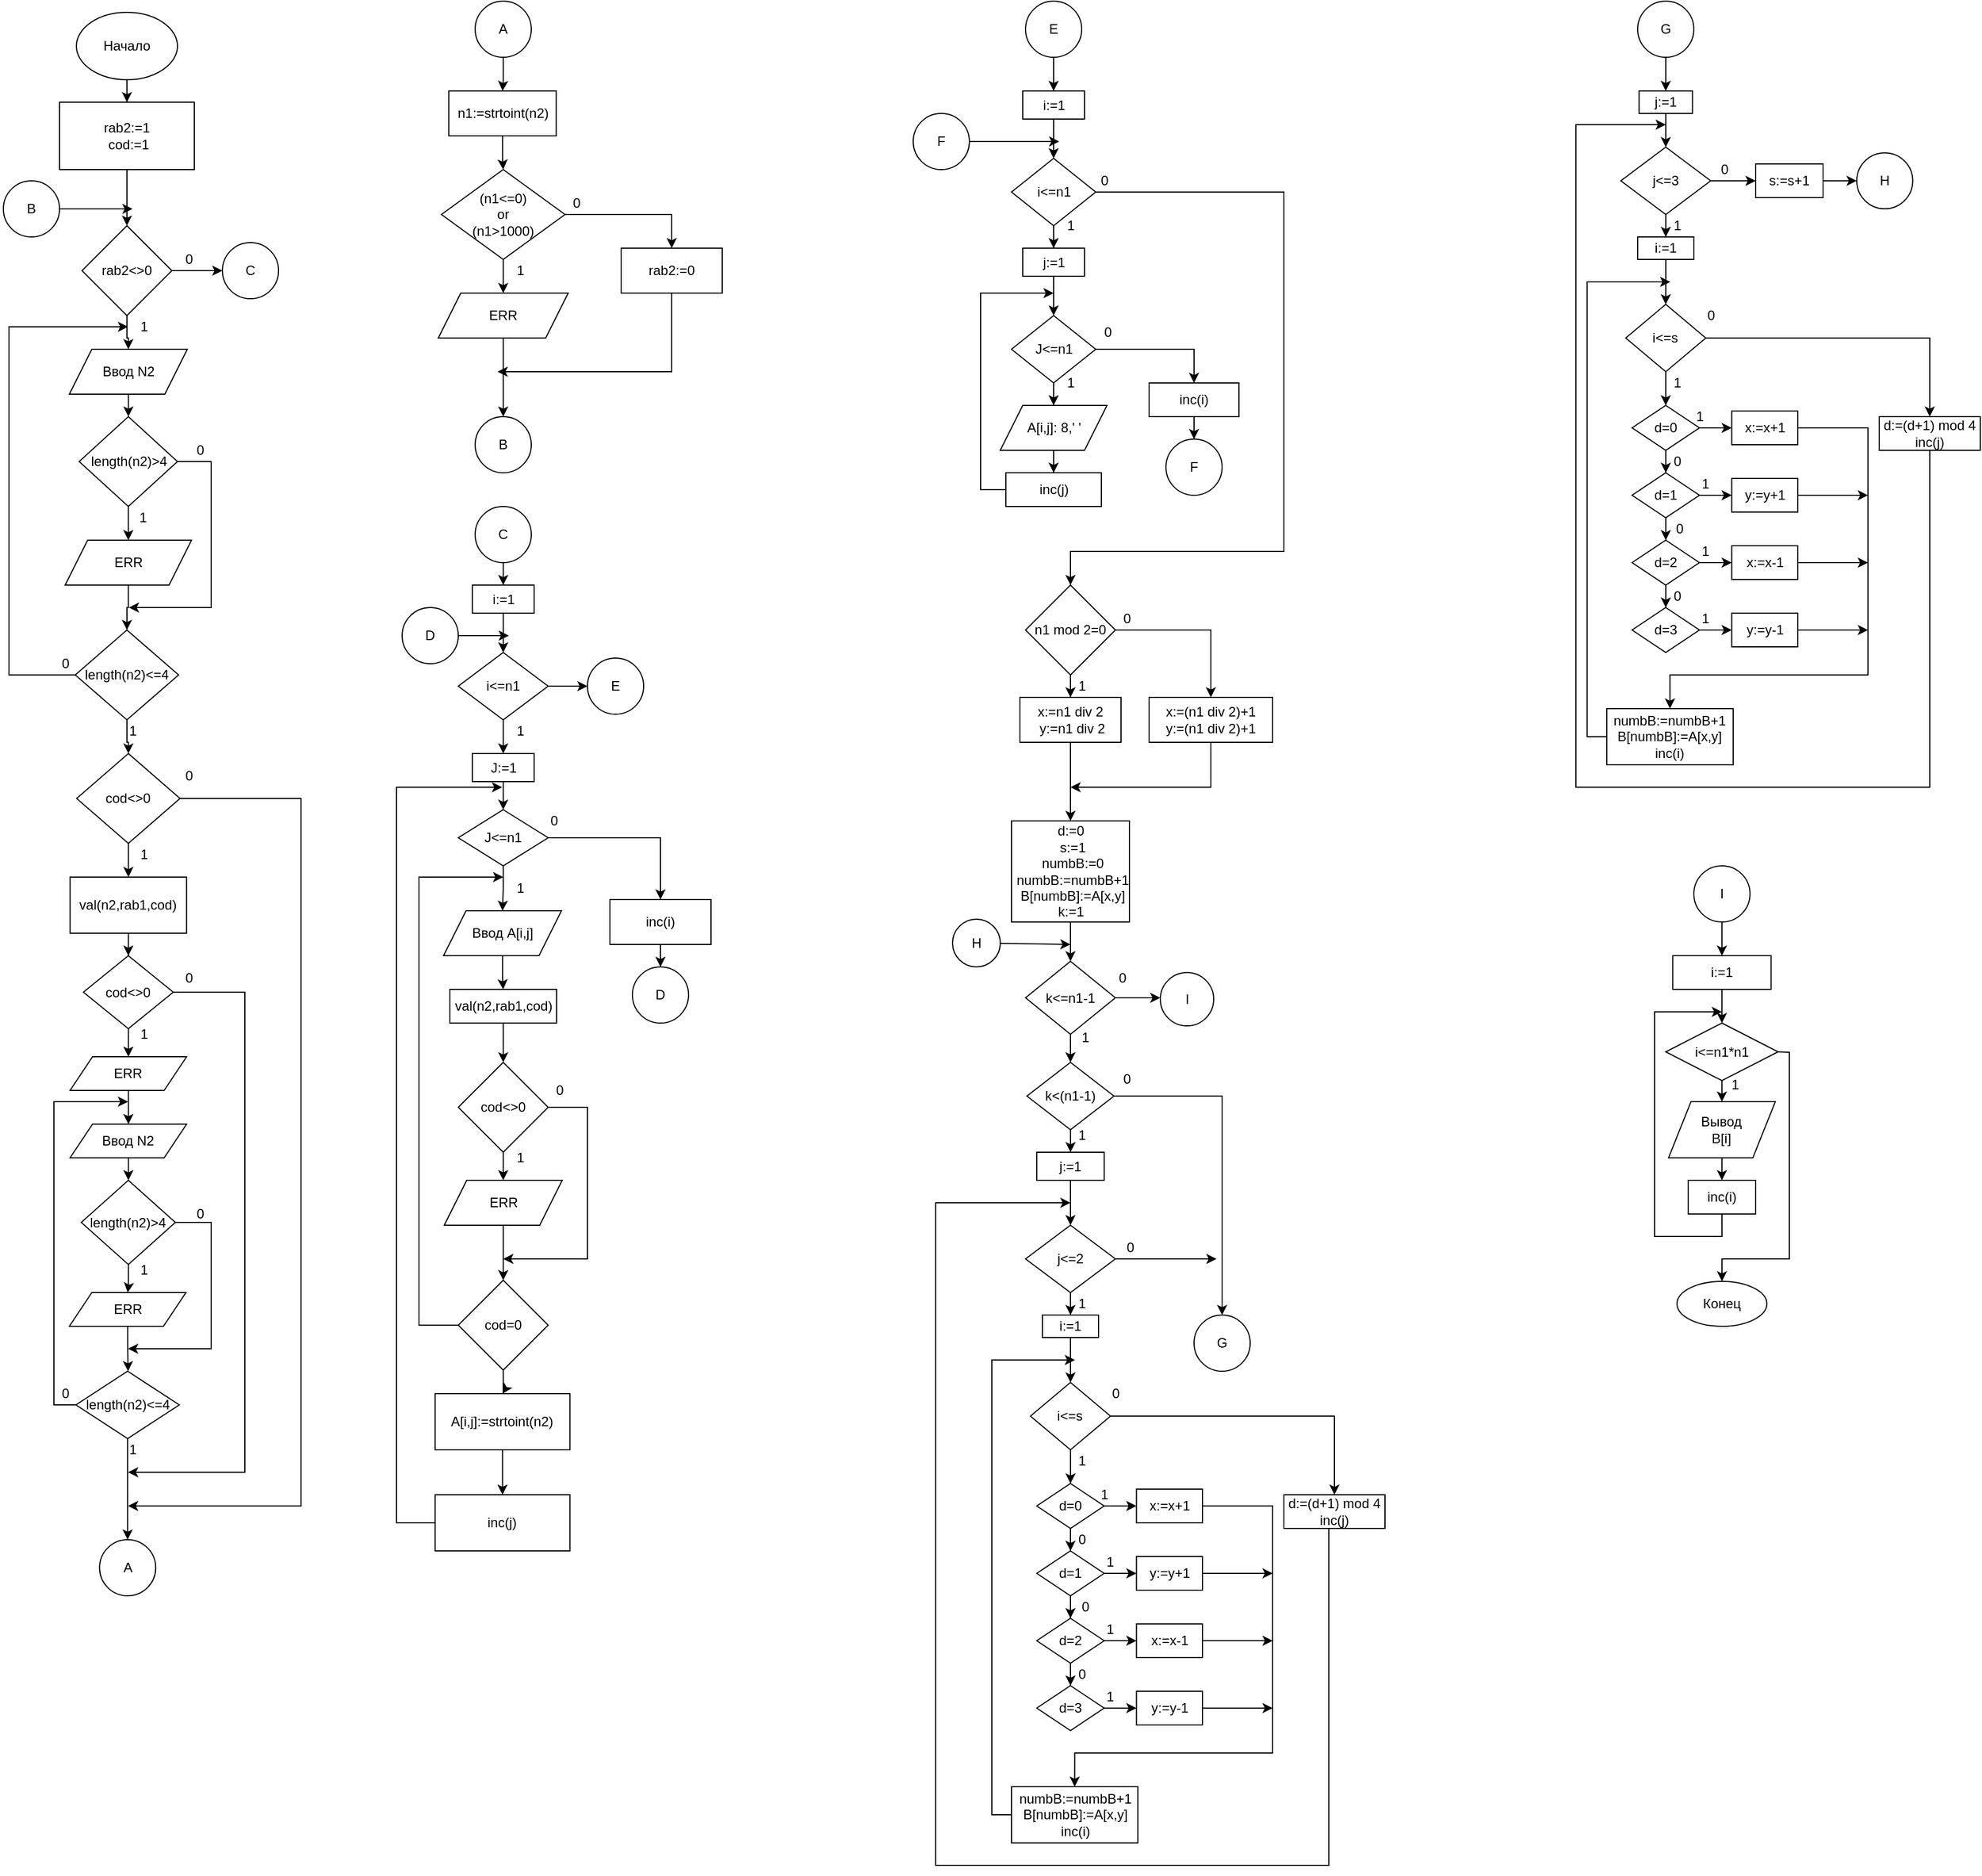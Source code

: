 <mxfile version="13.9.9" type="device"><diagram id="-rz-Ny9A7eulPX_DrnaG" name="Страница 1"><mxGraphModel dx="2048" dy="1184" grid="1" gridSize="10" guides="1" tooltips="1" connect="1" arrows="1" fold="1" page="1" pageScale="1" pageWidth="827" pageHeight="1169" math="0" shadow="0"><root><mxCell id="0"/><mxCell id="1" parent="0"/><mxCell id="_oPSDlz3lA_Q7OiJJhbF-125" value="" style="edgeStyle=orthogonalEdgeStyle;rounded=0;orthogonalLoop=1;jettySize=auto;html=1;" parent="1" source="_oPSDlz3lA_Q7OiJJhbF-123" target="_oPSDlz3lA_Q7OiJJhbF-124" edge="1"><mxGeometry relative="1" as="geometry"/></mxCell><mxCell id="_oPSDlz3lA_Q7OiJJhbF-123" value="E" style="ellipse;whiteSpace=wrap;html=1;aspect=fixed;" parent="1" vertex="1"><mxGeometry x="950" y="30" width="50" height="50" as="geometry"/></mxCell><mxCell id="_oPSDlz3lA_Q7OiJJhbF-127" value="" style="edgeStyle=orthogonalEdgeStyle;rounded=0;orthogonalLoop=1;jettySize=auto;html=1;" parent="1" source="_oPSDlz3lA_Q7OiJJhbF-124" target="_oPSDlz3lA_Q7OiJJhbF-126" edge="1"><mxGeometry relative="1" as="geometry"/></mxCell><mxCell id="_oPSDlz3lA_Q7OiJJhbF-124" value="i:=1" style="whiteSpace=wrap;html=1;" parent="1" vertex="1"><mxGeometry x="947.5" y="110" width="55" height="25" as="geometry"/></mxCell><mxCell id="_oPSDlz3lA_Q7OiJJhbF-129" style="edgeStyle=orthogonalEdgeStyle;rounded=0;orthogonalLoop=1;jettySize=auto;html=1;entryX=0.5;entryY=0;entryDx=0;entryDy=0;" parent="1" source="_oPSDlz3lA_Q7OiJJhbF-126" target="_oPSDlz3lA_Q7OiJJhbF-128" edge="1"><mxGeometry relative="1" as="geometry"/></mxCell><mxCell id="_oPSDlz3lA_Q7OiJJhbF-146" style="edgeStyle=orthogonalEdgeStyle;rounded=0;orthogonalLoop=1;jettySize=auto;html=1;" parent="1" source="_oPSDlz3lA_Q7OiJJhbF-126" edge="1"><mxGeometry relative="1" as="geometry"><mxPoint x="990" y="550" as="targetPoint"/><Array as="points"><mxPoint x="1180" y="200"/><mxPoint x="1180" y="520"/><mxPoint x="990" y="520"/></Array></mxGeometry></mxCell><mxCell id="_oPSDlz3lA_Q7OiJJhbF-126" value="i&amp;lt;=n1" style="rhombus;whiteSpace=wrap;html=1;" parent="1" vertex="1"><mxGeometry x="937.5" y="170" width="75" height="60" as="geometry"/></mxCell><mxCell id="_oPSDlz3lA_Q7OiJJhbF-131" value="" style="edgeStyle=orthogonalEdgeStyle;rounded=0;orthogonalLoop=1;jettySize=auto;html=1;" parent="1" source="_oPSDlz3lA_Q7OiJJhbF-128" target="_oPSDlz3lA_Q7OiJJhbF-130" edge="1"><mxGeometry relative="1" as="geometry"/></mxCell><mxCell id="_oPSDlz3lA_Q7OiJJhbF-128" value="j:=1" style="whiteSpace=wrap;html=1;" parent="1" vertex="1"><mxGeometry x="947.5" y="250" width="55" height="25" as="geometry"/></mxCell><mxCell id="_oPSDlz3lA_Q7OiJJhbF-133" value="" style="edgeStyle=orthogonalEdgeStyle;rounded=0;orthogonalLoop=1;jettySize=auto;html=1;" parent="1" source="_oPSDlz3lA_Q7OiJJhbF-130" target="_oPSDlz3lA_Q7OiJJhbF-132" edge="1"><mxGeometry relative="1" as="geometry"/></mxCell><mxCell id="_oPSDlz3lA_Q7OiJJhbF-138" style="edgeStyle=orthogonalEdgeStyle;rounded=0;orthogonalLoop=1;jettySize=auto;html=1;" parent="1" source="_oPSDlz3lA_Q7OiJJhbF-130" edge="1"><mxGeometry relative="1" as="geometry"><mxPoint x="1100" y="370" as="targetPoint"/><Array as="points"><mxPoint x="1100" y="340"/><mxPoint x="1100" y="360"/></Array></mxGeometry></mxCell><mxCell id="_oPSDlz3lA_Q7OiJJhbF-130" value="J&amp;lt;=n1" style="rhombus;whiteSpace=wrap;html=1;" parent="1" vertex="1"><mxGeometry x="937.5" y="310" width="75" height="60" as="geometry"/></mxCell><mxCell id="_oPSDlz3lA_Q7OiJJhbF-135" value="" style="edgeStyle=orthogonalEdgeStyle;rounded=0;orthogonalLoop=1;jettySize=auto;html=1;entryX=0.5;entryY=0;entryDx=0;entryDy=0;" parent="1" source="_oPSDlz3lA_Q7OiJJhbF-132" target="_oPSDlz3lA_Q7OiJJhbF-136" edge="1"><mxGeometry relative="1" as="geometry"><mxPoint x="975" y="500" as="targetPoint"/></mxGeometry></mxCell><mxCell id="_oPSDlz3lA_Q7OiJJhbF-132" value="A[i,j]: 8,' '" style="shape=parallelogram;perimeter=parallelogramPerimeter;whiteSpace=wrap;html=1;fixedSize=1;" parent="1" vertex="1"><mxGeometry x="927.5" y="390" width="95" height="40" as="geometry"/></mxCell><mxCell id="_oPSDlz3lA_Q7OiJJhbF-137" style="edgeStyle=orthogonalEdgeStyle;rounded=0;orthogonalLoop=1;jettySize=auto;html=1;exitX=0;exitY=0.5;exitDx=0;exitDy=0;" parent="1" source="_oPSDlz3lA_Q7OiJJhbF-136" edge="1"><mxGeometry relative="1" as="geometry"><mxPoint x="975" y="290" as="targetPoint"/><Array as="points"><mxPoint x="910" y="465"/><mxPoint x="910" y="290"/></Array></mxGeometry></mxCell><mxCell id="_oPSDlz3lA_Q7OiJJhbF-136" value="inc(j)" style="rounded=0;whiteSpace=wrap;html=1;" parent="1" vertex="1"><mxGeometry x="932.5" y="450" width="85" height="30" as="geometry"/></mxCell><mxCell id="_oPSDlz3lA_Q7OiJJhbF-139" value="1" style="text;html=1;align=center;verticalAlign=middle;resizable=0;points=[];autosize=1;" parent="1" vertex="1"><mxGeometry x="980" y="360" width="20" height="20" as="geometry"/></mxCell><mxCell id="_oPSDlz3lA_Q7OiJJhbF-143" value="" style="edgeStyle=orthogonalEdgeStyle;rounded=0;orthogonalLoop=1;jettySize=auto;html=1;" parent="1" source="_oPSDlz3lA_Q7OiJJhbF-140" target="_oPSDlz3lA_Q7OiJJhbF-142" edge="1"><mxGeometry relative="1" as="geometry"/></mxCell><mxCell id="_oPSDlz3lA_Q7OiJJhbF-140" value="inc(i)" style="rounded=0;whiteSpace=wrap;html=1;" parent="1" vertex="1"><mxGeometry x="1060" y="370" width="80" height="30" as="geometry"/></mxCell><mxCell id="_oPSDlz3lA_Q7OiJJhbF-141" value="0" style="text;html=1;align=center;verticalAlign=middle;resizable=0;points=[];autosize=1;" parent="1" vertex="1"><mxGeometry x="1012.5" y="315" width="20" height="20" as="geometry"/></mxCell><mxCell id="_oPSDlz3lA_Q7OiJJhbF-142" value="F" style="ellipse;whiteSpace=wrap;html=1;aspect=fixed;" parent="1" vertex="1"><mxGeometry x="1075" y="420" width="50" height="50" as="geometry"/></mxCell><mxCell id="_oPSDlz3lA_Q7OiJJhbF-145" style="edgeStyle=orthogonalEdgeStyle;rounded=0;orthogonalLoop=1;jettySize=auto;html=1;" parent="1" source="_oPSDlz3lA_Q7OiJJhbF-144" edge="1"><mxGeometry relative="1" as="geometry"><mxPoint x="980" y="155" as="targetPoint"/></mxGeometry></mxCell><mxCell id="_oPSDlz3lA_Q7OiJJhbF-144" value="F" style="ellipse;whiteSpace=wrap;html=1;aspect=fixed;" parent="1" vertex="1"><mxGeometry x="850" y="130" width="50" height="50" as="geometry"/></mxCell><mxCell id="_oPSDlz3lA_Q7OiJJhbF-147" value="1" style="text;html=1;align=center;verticalAlign=middle;resizable=0;points=[];autosize=1;" parent="1" vertex="1"><mxGeometry x="980" y="220" width="20" height="20" as="geometry"/></mxCell><mxCell id="_oPSDlz3lA_Q7OiJJhbF-148" value="0" style="text;html=1;align=center;verticalAlign=middle;resizable=0;points=[];autosize=1;" parent="1" vertex="1"><mxGeometry x="1010" y="180" width="20" height="20" as="geometry"/></mxCell><mxCell id="_oPSDlz3lA_Q7OiJJhbF-151" value="" style="edgeStyle=orthogonalEdgeStyle;rounded=0;orthogonalLoop=1;jettySize=auto;html=1;" parent="1" source="_oPSDlz3lA_Q7OiJJhbF-149" target="_oPSDlz3lA_Q7OiJJhbF-150" edge="1"><mxGeometry relative="1" as="geometry"/></mxCell><mxCell id="_oPSDlz3lA_Q7OiJJhbF-153" style="edgeStyle=orthogonalEdgeStyle;rounded=0;orthogonalLoop=1;jettySize=auto;html=1;entryX=0.5;entryY=0;entryDx=0;entryDy=0;" parent="1" source="_oPSDlz3lA_Q7OiJJhbF-149" target="_oPSDlz3lA_Q7OiJJhbF-155" edge="1"><mxGeometry relative="1" as="geometry"><mxPoint x="1150" y="660" as="targetPoint"/></mxGeometry></mxCell><mxCell id="_oPSDlz3lA_Q7OiJJhbF-149" value="n1 mod 2=0" style="rhombus;whiteSpace=wrap;html=1;" parent="1" vertex="1"><mxGeometry x="950" y="550" width="80" height="80" as="geometry"/></mxCell><mxCell id="_oPSDlz3lA_Q7OiJJhbF-156" style="edgeStyle=orthogonalEdgeStyle;rounded=0;orthogonalLoop=1;jettySize=auto;html=1;entryX=0.5;entryY=0;entryDx=0;entryDy=0;" parent="1" source="_oPSDlz3lA_Q7OiJJhbF-150" target="_oPSDlz3lA_Q7OiJJhbF-158" edge="1"><mxGeometry relative="1" as="geometry"><mxPoint x="990" y="760" as="targetPoint"/></mxGeometry></mxCell><mxCell id="_oPSDlz3lA_Q7OiJJhbF-150" value="&lt;div&gt;x:=n1 div 2&lt;/div&gt;&lt;div&gt;&amp;nbsp;y:=n1 div 2&lt;/div&gt;" style="whiteSpace=wrap;html=1;" parent="1" vertex="1"><mxGeometry x="945" y="650" width="90" height="40" as="geometry"/></mxCell><mxCell id="_oPSDlz3lA_Q7OiJJhbF-152" value="1" style="text;html=1;align=center;verticalAlign=middle;resizable=0;points=[];autosize=1;" parent="1" vertex="1"><mxGeometry x="990" y="630" width="20" height="20" as="geometry"/></mxCell><mxCell id="_oPSDlz3lA_Q7OiJJhbF-154" value="0" style="text;html=1;align=center;verticalAlign=middle;resizable=0;points=[];autosize=1;" parent="1" vertex="1"><mxGeometry x="1030" y="570" width="20" height="20" as="geometry"/></mxCell><mxCell id="_oPSDlz3lA_Q7OiJJhbF-157" style="edgeStyle=orthogonalEdgeStyle;rounded=0;orthogonalLoop=1;jettySize=auto;html=1;exitX=0.5;exitY=1;exitDx=0;exitDy=0;" parent="1" source="_oPSDlz3lA_Q7OiJJhbF-155" edge="1"><mxGeometry relative="1" as="geometry"><mxPoint x="990" y="730" as="targetPoint"/><Array as="points"><mxPoint x="1115" y="730"/></Array></mxGeometry></mxCell><mxCell id="_oPSDlz3lA_Q7OiJJhbF-155" value="&lt;div&gt;x:=(n1 div 2)+1&lt;/div&gt;&lt;div&gt;y:=(n1 div 2)+1&lt;/div&gt;" style="whiteSpace=wrap;html=1;" parent="1" vertex="1"><mxGeometry x="1060" y="650" width="110" height="40" as="geometry"/></mxCell><mxCell id="_oPSDlz3lA_Q7OiJJhbF-161" value="" style="edgeStyle=orthogonalEdgeStyle;rounded=0;orthogonalLoop=1;jettySize=auto;html=1;" parent="1" source="_oPSDlz3lA_Q7OiJJhbF-158" target="_oPSDlz3lA_Q7OiJJhbF-160" edge="1"><mxGeometry relative="1" as="geometry"/></mxCell><mxCell id="_oPSDlz3lA_Q7OiJJhbF-158" value="&lt;div&gt;d:=0&lt;/div&gt;&lt;div&gt;&amp;nbsp;s:=1&lt;/div&gt;&lt;div&gt;&amp;nbsp;numbB:=0&lt;/div&gt;&lt;div&gt;&amp;nbsp;numbB:=numbB+1&lt;/div&gt;&lt;div&gt;&amp;nbsp;B[numbB]:=A[x,y]&lt;/div&gt;&lt;div&gt;k:=1&lt;/div&gt;" style="rounded=0;whiteSpace=wrap;html=1;" parent="1" vertex="1"><mxGeometry x="937.5" y="760" width="105" height="90" as="geometry"/></mxCell><mxCell id="_oPSDlz3lA_Q7OiJJhbF-162" style="edgeStyle=orthogonalEdgeStyle;rounded=0;orthogonalLoop=1;jettySize=auto;html=1;entryX=0.5;entryY=0;entryDx=0;entryDy=0;" parent="1" source="_oPSDlz3lA_Q7OiJJhbF-160" target="_oPSDlz3lA_Q7OiJJhbF-166" edge="1"><mxGeometry relative="1" as="geometry"><mxPoint x="990" y="980" as="targetPoint"/></mxGeometry></mxCell><mxCell id="_oPSDlz3lA_Q7OiJJhbF-233" style="edgeStyle=orthogonalEdgeStyle;rounded=0;orthogonalLoop=1;jettySize=auto;html=1;" parent="1" source="_oPSDlz3lA_Q7OiJJhbF-160" edge="1"><mxGeometry relative="1" as="geometry"><mxPoint x="1070" y="917.5" as="targetPoint"/></mxGeometry></mxCell><mxCell id="_oPSDlz3lA_Q7OiJJhbF-160" value="k&amp;lt;=n1-1" style="rhombus;whiteSpace=wrap;html=1;rounded=0;" parent="1" vertex="1"><mxGeometry x="950" y="885" width="80" height="65" as="geometry"/></mxCell><mxCell id="_oPSDlz3lA_Q7OiJJhbF-164" value="0" style="text;html=1;align=center;verticalAlign=middle;resizable=0;points=[];autosize=1;" parent="1" vertex="1"><mxGeometry x="1025.62" y="890" width="20" height="20" as="geometry"/></mxCell><mxCell id="_oPSDlz3lA_Q7OiJJhbF-165" value="1" style="text;html=1;align=center;verticalAlign=middle;resizable=0;points=[];autosize=1;" parent="1" vertex="1"><mxGeometry x="992.5" y="942.5" width="20" height="20" as="geometry"/></mxCell><mxCell id="_oPSDlz3lA_Q7OiJJhbF-170" value="" style="edgeStyle=orthogonalEdgeStyle;rounded=0;orthogonalLoop=1;jettySize=auto;html=1;" parent="1" source="_oPSDlz3lA_Q7OiJJhbF-166" target="_oPSDlz3lA_Q7OiJJhbF-169" edge="1"><mxGeometry relative="1" as="geometry"/></mxCell><mxCell id="_oPSDlz3lA_Q7OiJJhbF-235" style="edgeStyle=orthogonalEdgeStyle;rounded=0;orthogonalLoop=1;jettySize=auto;html=1;entryX=0.5;entryY=0;entryDx=0;entryDy=0;" parent="1" source="_oPSDlz3lA_Q7OiJJhbF-166" target="_oPSDlz3lA_Q7OiJJhbF-234" edge="1"><mxGeometry relative="1" as="geometry"/></mxCell><mxCell id="_oPSDlz3lA_Q7OiJJhbF-166" value="k&amp;lt;(n1-1)" style="rhombus;whiteSpace=wrap;html=1;" parent="1" vertex="1"><mxGeometry x="951.25" y="975" width="77.5" height="60" as="geometry"/></mxCell><mxCell id="_oPSDlz3lA_Q7OiJJhbF-172" style="edgeStyle=orthogonalEdgeStyle;rounded=0;orthogonalLoop=1;jettySize=auto;html=1;entryX=0.5;entryY=0;entryDx=0;entryDy=0;" parent="1" source="_oPSDlz3lA_Q7OiJJhbF-169" target="_oPSDlz3lA_Q7OiJJhbF-171" edge="1"><mxGeometry relative="1" as="geometry"/></mxCell><mxCell id="_oPSDlz3lA_Q7OiJJhbF-169" value="j:=1" style="whiteSpace=wrap;html=1;" parent="1" vertex="1"><mxGeometry x="960" y="1055" width="60" height="25" as="geometry"/></mxCell><mxCell id="_oPSDlz3lA_Q7OiJJhbF-174" value="" style="edgeStyle=orthogonalEdgeStyle;rounded=0;orthogonalLoop=1;jettySize=auto;html=1;" parent="1" source="_oPSDlz3lA_Q7OiJJhbF-171" target="_oPSDlz3lA_Q7OiJJhbF-173" edge="1"><mxGeometry relative="1" as="geometry"/></mxCell><mxCell id="_oPSDlz3lA_Q7OiJJhbF-232" style="edgeStyle=orthogonalEdgeStyle;rounded=0;orthogonalLoop=1;jettySize=auto;html=1;" parent="1" source="_oPSDlz3lA_Q7OiJJhbF-171" edge="1"><mxGeometry relative="1" as="geometry"><mxPoint x="1120" y="1150" as="targetPoint"/></mxGeometry></mxCell><mxCell id="_oPSDlz3lA_Q7OiJJhbF-171" value="j&amp;lt;=2" style="rhombus;whiteSpace=wrap;html=1;" parent="1" vertex="1"><mxGeometry x="950" y="1120" width="80" height="60" as="geometry"/></mxCell><mxCell id="_oPSDlz3lA_Q7OiJJhbF-176" value="" style="edgeStyle=orthogonalEdgeStyle;rounded=0;orthogonalLoop=1;jettySize=auto;html=1;" parent="1" source="_oPSDlz3lA_Q7OiJJhbF-173" target="_oPSDlz3lA_Q7OiJJhbF-175" edge="1"><mxGeometry relative="1" as="geometry"/></mxCell><mxCell id="_oPSDlz3lA_Q7OiJJhbF-173" value="i:=1" style="whiteSpace=wrap;html=1;" parent="1" vertex="1"><mxGeometry x="965" y="1200" width="50" height="20" as="geometry"/></mxCell><mxCell id="_oPSDlz3lA_Q7OiJJhbF-178" style="edgeStyle=orthogonalEdgeStyle;rounded=0;orthogonalLoop=1;jettySize=auto;html=1;entryX=0.5;entryY=0;entryDx=0;entryDy=0;" parent="1" source="_oPSDlz3lA_Q7OiJJhbF-175" target="_oPSDlz3lA_Q7OiJJhbF-179" edge="1"><mxGeometry relative="1" as="geometry"><mxPoint x="989.995" y="1350" as="targetPoint"/></mxGeometry></mxCell><mxCell id="_oPSDlz3lA_Q7OiJJhbF-212" style="edgeStyle=orthogonalEdgeStyle;rounded=0;orthogonalLoop=1;jettySize=auto;html=1;entryX=0.5;entryY=0;entryDx=0;entryDy=0;" parent="1" source="_oPSDlz3lA_Q7OiJJhbF-175" target="_oPSDlz3lA_Q7OiJJhbF-213" edge="1"><mxGeometry relative="1" as="geometry"><mxPoint x="1260" y="1360" as="targetPoint"/></mxGeometry></mxCell><mxCell id="_oPSDlz3lA_Q7OiJJhbF-175" value="i&amp;lt;=s" style="rhombus;whiteSpace=wrap;html=1;" parent="1" vertex="1"><mxGeometry x="954.37" y="1260" width="71.25" height="60" as="geometry"/></mxCell><mxCell id="_oPSDlz3lA_Q7OiJJhbF-182" style="edgeStyle=orthogonalEdgeStyle;rounded=0;orthogonalLoop=1;jettySize=auto;html=1;entryX=0;entryY=0.5;entryDx=0;entryDy=0;" parent="1" source="_oPSDlz3lA_Q7OiJJhbF-179" target="_oPSDlz3lA_Q7OiJJhbF-181" edge="1"><mxGeometry relative="1" as="geometry"/></mxCell><mxCell id="_oPSDlz3lA_Q7OiJJhbF-184" value="" style="edgeStyle=orthogonalEdgeStyle;rounded=0;orthogonalLoop=1;jettySize=auto;html=1;" parent="1" source="_oPSDlz3lA_Q7OiJJhbF-179" target="_oPSDlz3lA_Q7OiJJhbF-183" edge="1"><mxGeometry relative="1" as="geometry"/></mxCell><mxCell id="_oPSDlz3lA_Q7OiJJhbF-179" value="d=0" style="rhombus;whiteSpace=wrap;html=1;" parent="1" vertex="1"><mxGeometry x="960" y="1350" width="60" height="40" as="geometry"/></mxCell><mxCell id="_oPSDlz3lA_Q7OiJJhbF-201" style="edgeStyle=orthogonalEdgeStyle;rounded=0;orthogonalLoop=1;jettySize=auto;html=1;entryX=0.5;entryY=0;entryDx=0;entryDy=0;" parent="1" source="_oPSDlz3lA_Q7OiJJhbF-181" target="_oPSDlz3lA_Q7OiJJhbF-200" edge="1"><mxGeometry relative="1" as="geometry"><mxPoint x="1040" y="1610" as="targetPoint"/><Array as="points"><mxPoint x="1170" y="1370"/><mxPoint x="1170" y="1590"/><mxPoint x="994" y="1590"/></Array></mxGeometry></mxCell><mxCell id="_oPSDlz3lA_Q7OiJJhbF-181" value="x:=x+1" style="rounded=0;whiteSpace=wrap;html=1;" parent="1" vertex="1"><mxGeometry x="1048.75" y="1355" width="58.75" height="30" as="geometry"/></mxCell><mxCell id="_oPSDlz3lA_Q7OiJJhbF-186" value="" style="edgeStyle=orthogonalEdgeStyle;rounded=0;orthogonalLoop=1;jettySize=auto;html=1;" parent="1" source="_oPSDlz3lA_Q7OiJJhbF-183" target="_oPSDlz3lA_Q7OiJJhbF-185" edge="1"><mxGeometry relative="1" as="geometry"/></mxCell><mxCell id="_oPSDlz3lA_Q7OiJJhbF-192" value="" style="edgeStyle=orthogonalEdgeStyle;rounded=0;orthogonalLoop=1;jettySize=auto;html=1;" parent="1" source="_oPSDlz3lA_Q7OiJJhbF-183" target="_oPSDlz3lA_Q7OiJJhbF-191" edge="1"><mxGeometry relative="1" as="geometry"/></mxCell><mxCell id="_oPSDlz3lA_Q7OiJJhbF-183" value="d=1" style="rhombus;whiteSpace=wrap;html=1;" parent="1" vertex="1"><mxGeometry x="960" y="1410" width="60" height="40" as="geometry"/></mxCell><mxCell id="_oPSDlz3lA_Q7OiJJhbF-188" value="" style="edgeStyle=orthogonalEdgeStyle;rounded=0;orthogonalLoop=1;jettySize=auto;html=1;" parent="1" source="_oPSDlz3lA_Q7OiJJhbF-185" target="_oPSDlz3lA_Q7OiJJhbF-187" edge="1"><mxGeometry relative="1" as="geometry"/></mxCell><mxCell id="_oPSDlz3lA_Q7OiJJhbF-193" value="" style="edgeStyle=orthogonalEdgeStyle;rounded=0;orthogonalLoop=1;jettySize=auto;html=1;" parent="1" source="_oPSDlz3lA_Q7OiJJhbF-185" target="_oPSDlz3lA_Q7OiJJhbF-190" edge="1"><mxGeometry relative="1" as="geometry"/></mxCell><mxCell id="_oPSDlz3lA_Q7OiJJhbF-185" value="d=2" style="rhombus;whiteSpace=wrap;html=1;" parent="1" vertex="1"><mxGeometry x="960" y="1470" width="60" height="40" as="geometry"/></mxCell><mxCell id="_oPSDlz3lA_Q7OiJJhbF-194" value="" style="edgeStyle=orthogonalEdgeStyle;rounded=0;orthogonalLoop=1;jettySize=auto;html=1;" parent="1" source="_oPSDlz3lA_Q7OiJJhbF-187" target="_oPSDlz3lA_Q7OiJJhbF-189" edge="1"><mxGeometry relative="1" as="geometry"/></mxCell><mxCell id="_oPSDlz3lA_Q7OiJJhbF-187" value="d=3" style="rhombus;whiteSpace=wrap;html=1;" parent="1" vertex="1"><mxGeometry x="960" y="1530" width="60" height="40" as="geometry"/></mxCell><mxCell id="_oPSDlz3lA_Q7OiJJhbF-198" style="edgeStyle=orthogonalEdgeStyle;rounded=0;orthogonalLoop=1;jettySize=auto;html=1;" parent="1" source="_oPSDlz3lA_Q7OiJJhbF-189" edge="1"><mxGeometry relative="1" as="geometry"><mxPoint x="1170" y="1550" as="targetPoint"/></mxGeometry></mxCell><mxCell id="_oPSDlz3lA_Q7OiJJhbF-189" value="y:=y-1" style="rounded=0;whiteSpace=wrap;html=1;" parent="1" vertex="1"><mxGeometry x="1048.75" y="1535" width="58.75" height="30" as="geometry"/></mxCell><mxCell id="_oPSDlz3lA_Q7OiJJhbF-197" style="edgeStyle=orthogonalEdgeStyle;rounded=0;orthogonalLoop=1;jettySize=auto;html=1;" parent="1" source="_oPSDlz3lA_Q7OiJJhbF-190" edge="1"><mxGeometry relative="1" as="geometry"><mxPoint x="1170" y="1490" as="targetPoint"/></mxGeometry></mxCell><mxCell id="_oPSDlz3lA_Q7OiJJhbF-190" value="x:=x-1" style="rounded=0;whiteSpace=wrap;html=1;" parent="1" vertex="1"><mxGeometry x="1048.75" y="1475" width="58.75" height="30" as="geometry"/></mxCell><mxCell id="_oPSDlz3lA_Q7OiJJhbF-196" style="edgeStyle=orthogonalEdgeStyle;rounded=0;orthogonalLoop=1;jettySize=auto;html=1;" parent="1" source="_oPSDlz3lA_Q7OiJJhbF-191" edge="1"><mxGeometry relative="1" as="geometry"><mxPoint x="1170" y="1430" as="targetPoint"/></mxGeometry></mxCell><mxCell id="_oPSDlz3lA_Q7OiJJhbF-191" value="y:=y+1" style="rounded=0;whiteSpace=wrap;html=1;" parent="1" vertex="1"><mxGeometry x="1048.75" y="1415" width="58.75" height="30" as="geometry"/></mxCell><mxCell id="_oPSDlz3lA_Q7OiJJhbF-203" style="edgeStyle=orthogonalEdgeStyle;rounded=0;orthogonalLoop=1;jettySize=auto;html=1;" parent="1" source="_oPSDlz3lA_Q7OiJJhbF-200" edge="1"><mxGeometry relative="1" as="geometry"><mxPoint x="994" y="1240" as="targetPoint"/><Array as="points"><mxPoint x="920" y="1645"/><mxPoint x="920" y="1240"/></Array></mxGeometry></mxCell><mxCell id="_oPSDlz3lA_Q7OiJJhbF-200" value="numbB:=numbB+1&lt;br&gt;B[numbB]:=A[x,y]&lt;br&gt;inc(i)" style="rounded=0;whiteSpace=wrap;html=1;" parent="1" vertex="1"><mxGeometry x="937.5" y="1620" width="112.5" height="50" as="geometry"/></mxCell><mxCell id="_oPSDlz3lA_Q7OiJJhbF-204" value="0" style="text;html=1;align=center;verticalAlign=middle;resizable=0;points=[];autosize=1;" parent="1" vertex="1"><mxGeometry x="990" y="1390" width="20" height="20" as="geometry"/></mxCell><mxCell id="_oPSDlz3lA_Q7OiJJhbF-205" value="1" style="text;html=1;align=center;verticalAlign=middle;resizable=0;points=[];autosize=1;" parent="1" vertex="1"><mxGeometry x="1010" y="1350" width="20" height="20" as="geometry"/></mxCell><mxCell id="_oPSDlz3lA_Q7OiJJhbF-206" value="0" style="text;html=1;align=center;verticalAlign=middle;resizable=0;points=[];autosize=1;" parent="1" vertex="1"><mxGeometry x="990" y="1510" width="20" height="20" as="geometry"/></mxCell><mxCell id="_oPSDlz3lA_Q7OiJJhbF-207" value="0" style="text;html=1;align=center;verticalAlign=middle;resizable=0;points=[];autosize=1;" parent="1" vertex="1"><mxGeometry x="992.5" y="1450" width="20" height="20" as="geometry"/></mxCell><mxCell id="_oPSDlz3lA_Q7OiJJhbF-208" value="1" style="text;html=1;align=center;verticalAlign=middle;resizable=0;points=[];autosize=1;" parent="1" vertex="1"><mxGeometry x="1015" y="1530" width="20" height="20" as="geometry"/></mxCell><mxCell id="_oPSDlz3lA_Q7OiJJhbF-209" value="1" style="text;html=1;align=center;verticalAlign=middle;resizable=0;points=[];autosize=1;" parent="1" vertex="1"><mxGeometry x="1015" y="1470" width="20" height="20" as="geometry"/></mxCell><mxCell id="_oPSDlz3lA_Q7OiJJhbF-210" value="1" style="text;html=1;align=center;verticalAlign=middle;resizable=0;points=[];autosize=1;" parent="1" vertex="1"><mxGeometry x="1015" y="1410" width="20" height="20" as="geometry"/></mxCell><mxCell id="_oPSDlz3lA_Q7OiJJhbF-217" style="edgeStyle=orthogonalEdgeStyle;rounded=0;orthogonalLoop=1;jettySize=auto;html=1;" parent="1" source="_oPSDlz3lA_Q7OiJJhbF-213" edge="1"><mxGeometry relative="1" as="geometry"><mxPoint x="990" y="1100" as="targetPoint"/><Array as="points"><mxPoint x="1220" y="1690"/><mxPoint x="870" y="1690"/><mxPoint x="870" y="1100"/></Array></mxGeometry></mxCell><mxCell id="_oPSDlz3lA_Q7OiJJhbF-213" value="d:=(d+1) mod 4&lt;br&gt;inc(j)" style="rounded=0;whiteSpace=wrap;html=1;" parent="1" vertex="1"><mxGeometry x="1180" y="1360" width="90" height="30" as="geometry"/></mxCell><mxCell id="_oPSDlz3lA_Q7OiJJhbF-214" value="1" style="text;html=1;align=center;verticalAlign=middle;resizable=0;points=[];autosize=1;" parent="1" vertex="1"><mxGeometry x="990" y="1320" width="20" height="20" as="geometry"/></mxCell><mxCell id="_oPSDlz3lA_Q7OiJJhbF-215" value="0" style="text;html=1;align=center;verticalAlign=middle;resizable=0;points=[];autosize=1;" parent="1" vertex="1"><mxGeometry x="1020" y="1260" width="20" height="20" as="geometry"/></mxCell><mxCell id="_oPSDlz3lA_Q7OiJJhbF-219" value="1" style="text;html=1;align=center;verticalAlign=middle;resizable=0;points=[];autosize=1;" parent="1" vertex="1"><mxGeometry x="990" y="1180" width="20" height="20" as="geometry"/></mxCell><mxCell id="_oPSDlz3lA_Q7OiJJhbF-220" value="0" style="text;html=1;align=center;verticalAlign=middle;resizable=0;points=[];autosize=1;" parent="1" vertex="1"><mxGeometry x="1032.5" y="1130" width="20" height="20" as="geometry"/></mxCell><mxCell id="_oPSDlz3lA_Q7OiJJhbF-223" value="" style="group" parent="1" vertex="1" connectable="0"><mxGeometry x="40" y="40" width="265" height="1410" as="geometry"/></mxCell><mxCell id="_oPSDlz3lA_Q7OiJJhbF-1" value="Начало" style="ellipse;whiteSpace=wrap;html=1;" parent="_oPSDlz3lA_Q7OiJJhbF-223" vertex="1"><mxGeometry x="65" width="90" height="60" as="geometry"/></mxCell><mxCell id="_oPSDlz3lA_Q7OiJJhbF-2" value="&lt;div&gt;rab2:=1&lt;/div&gt;&lt;div&gt;&amp;nbsp;cod:=1&lt;/div&gt;" style="whiteSpace=wrap;html=1;" parent="_oPSDlz3lA_Q7OiJJhbF-223" vertex="1"><mxGeometry x="50" y="80" width="120" height="60" as="geometry"/></mxCell><mxCell id="_oPSDlz3lA_Q7OiJJhbF-3" value="" style="edgeStyle=orthogonalEdgeStyle;rounded=0;orthogonalLoop=1;jettySize=auto;html=1;" parent="_oPSDlz3lA_Q7OiJJhbF-223" source="_oPSDlz3lA_Q7OiJJhbF-1" target="_oPSDlz3lA_Q7OiJJhbF-2" edge="1"><mxGeometry relative="1" as="geometry"/></mxCell><mxCell id="_oPSDlz3lA_Q7OiJJhbF-40" style="edgeStyle=orthogonalEdgeStyle;rounded=0;orthogonalLoop=1;jettySize=auto;html=1;" parent="_oPSDlz3lA_Q7OiJJhbF-223" source="_oPSDlz3lA_Q7OiJJhbF-4" edge="1"><mxGeometry relative="1" as="geometry"><mxPoint x="195" y="230" as="targetPoint"/></mxGeometry></mxCell><mxCell id="_oPSDlz3lA_Q7OiJJhbF-4" value="rab2&amp;lt;&amp;gt;0" style="rhombus;whiteSpace=wrap;html=1;" parent="_oPSDlz3lA_Q7OiJJhbF-223" vertex="1"><mxGeometry x="70" y="190" width="80" height="80" as="geometry"/></mxCell><mxCell id="_oPSDlz3lA_Q7OiJJhbF-5" value="" style="edgeStyle=orthogonalEdgeStyle;rounded=0;orthogonalLoop=1;jettySize=auto;html=1;" parent="_oPSDlz3lA_Q7OiJJhbF-223" source="_oPSDlz3lA_Q7OiJJhbF-2" target="_oPSDlz3lA_Q7OiJJhbF-4" edge="1"><mxGeometry relative="1" as="geometry"/></mxCell><mxCell id="_oPSDlz3lA_Q7OiJJhbF-6" value="Ввод N2" style="shape=parallelogram;perimeter=parallelogramPerimeter;whiteSpace=wrap;html=1;fixedSize=1;" parent="_oPSDlz3lA_Q7OiJJhbF-223" vertex="1"><mxGeometry x="58.75" y="300" width="105" height="40" as="geometry"/></mxCell><mxCell id="_oPSDlz3lA_Q7OiJJhbF-17" style="edgeStyle=orthogonalEdgeStyle;rounded=0;orthogonalLoop=1;jettySize=auto;html=1;entryX=0.5;entryY=0;entryDx=0;entryDy=0;" parent="_oPSDlz3lA_Q7OiJJhbF-223" source="_oPSDlz3lA_Q7OiJJhbF-4" target="_oPSDlz3lA_Q7OiJJhbF-6" edge="1"><mxGeometry relative="1" as="geometry"/></mxCell><mxCell id="_oPSDlz3lA_Q7OiJJhbF-13" style="edgeStyle=orthogonalEdgeStyle;rounded=0;orthogonalLoop=1;jettySize=auto;html=1;" parent="_oPSDlz3lA_Q7OiJJhbF-223" source="_oPSDlz3lA_Q7OiJJhbF-7" edge="1"><mxGeometry relative="1" as="geometry"><mxPoint x="111.75" y="530" as="targetPoint"/><Array as="points"><mxPoint x="185" y="400"/><mxPoint x="185" y="530"/></Array></mxGeometry></mxCell><mxCell id="_oPSDlz3lA_Q7OiJJhbF-7" value="length(n2)&amp;gt;4" style="rhombus;whiteSpace=wrap;html=1;" parent="_oPSDlz3lA_Q7OiJJhbF-223" vertex="1"><mxGeometry x="67.5" y="360" width="87.5" height="80" as="geometry"/></mxCell><mxCell id="_oPSDlz3lA_Q7OiJJhbF-8" value="" style="edgeStyle=orthogonalEdgeStyle;rounded=0;orthogonalLoop=1;jettySize=auto;html=1;" parent="_oPSDlz3lA_Q7OiJJhbF-223" source="_oPSDlz3lA_Q7OiJJhbF-6" target="_oPSDlz3lA_Q7OiJJhbF-7" edge="1"><mxGeometry relative="1" as="geometry"/></mxCell><mxCell id="_oPSDlz3lA_Q7OiJJhbF-9" value="ERR" style="shape=parallelogram;perimeter=parallelogramPerimeter;whiteSpace=wrap;html=1;fixedSize=1;" parent="_oPSDlz3lA_Q7OiJJhbF-223" vertex="1"><mxGeometry x="55" y="470" width="112.5" height="40" as="geometry"/></mxCell><mxCell id="_oPSDlz3lA_Q7OiJJhbF-10" value="" style="edgeStyle=orthogonalEdgeStyle;rounded=0;orthogonalLoop=1;jettySize=auto;html=1;" parent="_oPSDlz3lA_Q7OiJJhbF-223" source="_oPSDlz3lA_Q7OiJJhbF-7" target="_oPSDlz3lA_Q7OiJJhbF-9" edge="1"><mxGeometry relative="1" as="geometry"/></mxCell><mxCell id="_oPSDlz3lA_Q7OiJJhbF-11" value="1" style="text;html=1;align=center;verticalAlign=middle;resizable=0;points=[];autosize=1;" parent="_oPSDlz3lA_Q7OiJJhbF-223" vertex="1"><mxGeometry x="113.75" y="440" width="20" height="20" as="geometry"/></mxCell><mxCell id="_oPSDlz3lA_Q7OiJJhbF-20" style="edgeStyle=orthogonalEdgeStyle;rounded=0;orthogonalLoop=1;jettySize=auto;html=1;" parent="_oPSDlz3lA_Q7OiJJhbF-223" source="_oPSDlz3lA_Q7OiJJhbF-14" edge="1"><mxGeometry relative="1" as="geometry"><mxPoint x="111" y="280" as="targetPoint"/><Array as="points"><mxPoint x="5" y="590"/><mxPoint x="5" y="280"/></Array></mxGeometry></mxCell><mxCell id="_oPSDlz3lA_Q7OiJJhbF-14" value="length(n2)&amp;lt;=4" style="rhombus;whiteSpace=wrap;html=1;" parent="_oPSDlz3lA_Q7OiJJhbF-223" vertex="1"><mxGeometry x="64" y="550" width="92" height="80" as="geometry"/></mxCell><mxCell id="_oPSDlz3lA_Q7OiJJhbF-12" style="edgeStyle=orthogonalEdgeStyle;rounded=0;orthogonalLoop=1;jettySize=auto;html=1;entryX=0.5;entryY=0;entryDx=0;entryDy=0;" parent="_oPSDlz3lA_Q7OiJJhbF-223" source="_oPSDlz3lA_Q7OiJJhbF-9" target="_oPSDlz3lA_Q7OiJJhbF-14" edge="1"><mxGeometry relative="1" as="geometry"><mxPoint x="111.75" y="560" as="targetPoint"/><Array as="points"/></mxGeometry></mxCell><mxCell id="_oPSDlz3lA_Q7OiJJhbF-18" value="1" style="text;html=1;align=center;verticalAlign=middle;resizable=0;points=[];autosize=1;" parent="_oPSDlz3lA_Q7OiJJhbF-223" vertex="1"><mxGeometry x="115" y="270" width="20" height="20" as="geometry"/></mxCell><mxCell id="_oPSDlz3lA_Q7OiJJhbF-19" value="0" style="text;html=1;align=center;verticalAlign=middle;resizable=0;points=[];autosize=1;" parent="_oPSDlz3lA_Q7OiJJhbF-223" vertex="1"><mxGeometry x="165" y="380" width="20" height="20" as="geometry"/></mxCell><mxCell id="_oPSDlz3lA_Q7OiJJhbF-36" style="edgeStyle=orthogonalEdgeStyle;rounded=0;orthogonalLoop=1;jettySize=auto;html=1;" parent="_oPSDlz3lA_Q7OiJJhbF-223" source="_oPSDlz3lA_Q7OiJJhbF-21" edge="1"><mxGeometry relative="1" as="geometry"><mxPoint x="111" y="1330" as="targetPoint"/><Array as="points"><mxPoint x="265" y="700"/><mxPoint x="265" y="1330"/><mxPoint x="111" y="1330"/></Array></mxGeometry></mxCell><mxCell id="_oPSDlz3lA_Q7OiJJhbF-21" value="cod&amp;lt;&amp;gt;0" style="rhombus;whiteSpace=wrap;html=1;" parent="_oPSDlz3lA_Q7OiJJhbF-223" vertex="1"><mxGeometry x="65.25" y="660" width="92" height="80" as="geometry"/></mxCell><mxCell id="_oPSDlz3lA_Q7OiJJhbF-22" value="" style="edgeStyle=orthogonalEdgeStyle;rounded=0;orthogonalLoop=1;jettySize=auto;html=1;" parent="_oPSDlz3lA_Q7OiJJhbF-223" source="_oPSDlz3lA_Q7OiJJhbF-14" target="_oPSDlz3lA_Q7OiJJhbF-21" edge="1"><mxGeometry relative="1" as="geometry"/></mxCell><mxCell id="_oPSDlz3lA_Q7OiJJhbF-23" value="val(n2,rab1,cod)" style="whiteSpace=wrap;html=1;" parent="_oPSDlz3lA_Q7OiJJhbF-223" vertex="1"><mxGeometry x="59.37" y="770" width="103.75" height="50" as="geometry"/></mxCell><mxCell id="_oPSDlz3lA_Q7OiJJhbF-24" value="" style="edgeStyle=orthogonalEdgeStyle;rounded=0;orthogonalLoop=1;jettySize=auto;html=1;" parent="_oPSDlz3lA_Q7OiJJhbF-223" source="_oPSDlz3lA_Q7OiJJhbF-21" target="_oPSDlz3lA_Q7OiJJhbF-23" edge="1"><mxGeometry relative="1" as="geometry"/></mxCell><mxCell id="_oPSDlz3lA_Q7OiJJhbF-53" style="edgeStyle=orthogonalEdgeStyle;rounded=0;orthogonalLoop=1;jettySize=auto;html=1;" parent="_oPSDlz3lA_Q7OiJJhbF-223" source="_oPSDlz3lA_Q7OiJJhbF-25" edge="1"><mxGeometry relative="1" as="geometry"><mxPoint x="111" y="1300" as="targetPoint"/><Array as="points"><mxPoint x="215" y="873"/><mxPoint x="215" y="1300"/><mxPoint x="111" y="1300"/></Array></mxGeometry></mxCell><mxCell id="_oPSDlz3lA_Q7OiJJhbF-25" value="cod&amp;lt;&amp;gt;0" style="rhombus;whiteSpace=wrap;html=1;" parent="_oPSDlz3lA_Q7OiJJhbF-223" vertex="1"><mxGeometry x="71.25" y="840" width="80" height="65" as="geometry"/></mxCell><mxCell id="_oPSDlz3lA_Q7OiJJhbF-26" value="" style="edgeStyle=orthogonalEdgeStyle;rounded=0;orthogonalLoop=1;jettySize=auto;html=1;entryX=0.5;entryY=0;entryDx=0;entryDy=0;" parent="_oPSDlz3lA_Q7OiJJhbF-223" source="_oPSDlz3lA_Q7OiJJhbF-23" target="_oPSDlz3lA_Q7OiJJhbF-25" edge="1"><mxGeometry relative="1" as="geometry"><mxPoint x="111" y="850" as="targetPoint"/></mxGeometry></mxCell><mxCell id="_oPSDlz3lA_Q7OiJJhbF-27" value="ERR" style="shape=parallelogram;perimeter=parallelogramPerimeter;whiteSpace=wrap;html=1;fixedSize=1;" parent="_oPSDlz3lA_Q7OiJJhbF-223" vertex="1"><mxGeometry x="59.37" y="930" width="103.75" height="30" as="geometry"/></mxCell><mxCell id="_oPSDlz3lA_Q7OiJJhbF-28" value="" style="edgeStyle=orthogonalEdgeStyle;rounded=0;orthogonalLoop=1;jettySize=auto;html=1;" parent="_oPSDlz3lA_Q7OiJJhbF-223" source="_oPSDlz3lA_Q7OiJJhbF-25" target="_oPSDlz3lA_Q7OiJJhbF-27" edge="1"><mxGeometry relative="1" as="geometry"/></mxCell><mxCell id="_oPSDlz3lA_Q7OiJJhbF-29" value="Ввод N2" style="shape=parallelogram;perimeter=parallelogramPerimeter;whiteSpace=wrap;html=1;fixedSize=1;" parent="_oPSDlz3lA_Q7OiJJhbF-223" vertex="1"><mxGeometry x="59.38" y="990" width="103.75" height="30" as="geometry"/></mxCell><mxCell id="_oPSDlz3lA_Q7OiJJhbF-31" value="" style="edgeStyle=orthogonalEdgeStyle;rounded=0;orthogonalLoop=1;jettySize=auto;html=1;" parent="_oPSDlz3lA_Q7OiJJhbF-223" source="_oPSDlz3lA_Q7OiJJhbF-27" target="_oPSDlz3lA_Q7OiJJhbF-29" edge="1"><mxGeometry relative="1" as="geometry"/></mxCell><mxCell id="_oPSDlz3lA_Q7OiJJhbF-32" value="1" style="text;html=1;align=center;verticalAlign=middle;resizable=0;points=[];autosize=1;" parent="_oPSDlz3lA_Q7OiJJhbF-223" vertex="1"><mxGeometry x="115" y="900" width="20" height="20" as="geometry"/></mxCell><mxCell id="_oPSDlz3lA_Q7OiJJhbF-34" value="0" style="text;html=1;align=center;verticalAlign=middle;resizable=0;points=[];autosize=1;" parent="_oPSDlz3lA_Q7OiJJhbF-223" vertex="1"><mxGeometry x="155" y="850" width="20" height="20" as="geometry"/></mxCell><mxCell id="_oPSDlz3lA_Q7OiJJhbF-35" value="1" style="text;html=1;align=center;verticalAlign=middle;resizable=0;points=[];autosize=1;" parent="_oPSDlz3lA_Q7OiJJhbF-223" vertex="1"><mxGeometry x="115" y="740" width="20" height="20" as="geometry"/></mxCell><mxCell id="_oPSDlz3lA_Q7OiJJhbF-37" value="0" style="text;html=1;align=center;verticalAlign=middle;resizable=0;points=[];autosize=1;" parent="_oPSDlz3lA_Q7OiJJhbF-223" vertex="1"><mxGeometry x="155" y="670" width="20" height="20" as="geometry"/></mxCell><mxCell id="_oPSDlz3lA_Q7OiJJhbF-38" value="0" style="text;html=1;align=center;verticalAlign=middle;resizable=0;points=[];autosize=1;" parent="_oPSDlz3lA_Q7OiJJhbF-223" vertex="1"><mxGeometry x="45" y="570" width="20" height="20" as="geometry"/></mxCell><mxCell id="_oPSDlz3lA_Q7OiJJhbF-39" value="1" style="text;html=1;align=center;verticalAlign=middle;resizable=0;points=[];autosize=1;" parent="_oPSDlz3lA_Q7OiJJhbF-223" vertex="1"><mxGeometry x="105" y="630" width="20" height="20" as="geometry"/></mxCell><mxCell id="_oPSDlz3lA_Q7OiJJhbF-41" value="0" style="text;html=1;align=center;verticalAlign=middle;resizable=0;points=[];autosize=1;" parent="_oPSDlz3lA_Q7OiJJhbF-223" vertex="1"><mxGeometry x="155" y="210" width="20" height="20" as="geometry"/></mxCell><mxCell id="_oPSDlz3lA_Q7OiJJhbF-47" style="edgeStyle=orthogonalEdgeStyle;rounded=0;orthogonalLoop=1;jettySize=auto;html=1;" parent="_oPSDlz3lA_Q7OiJJhbF-223" source="_oPSDlz3lA_Q7OiJJhbF-42" edge="1"><mxGeometry relative="1" as="geometry"><mxPoint x="111" y="1190" as="targetPoint"/><Array as="points"><mxPoint x="185" y="1077"/><mxPoint x="185" y="1190"/><mxPoint x="111" y="1190"/></Array></mxGeometry></mxCell><mxCell id="_oPSDlz3lA_Q7OiJJhbF-42" value="length(n2)&amp;gt;4" style="rhombus;whiteSpace=wrap;html=1;" parent="_oPSDlz3lA_Q7OiJJhbF-223" vertex="1"><mxGeometry x="69.37" y="1040" width="83.75" height="75" as="geometry"/></mxCell><mxCell id="_oPSDlz3lA_Q7OiJJhbF-43" value="" style="edgeStyle=orthogonalEdgeStyle;rounded=0;orthogonalLoop=1;jettySize=auto;html=1;" parent="_oPSDlz3lA_Q7OiJJhbF-223" source="_oPSDlz3lA_Q7OiJJhbF-29" target="_oPSDlz3lA_Q7OiJJhbF-42" edge="1"><mxGeometry relative="1" as="geometry"/></mxCell><mxCell id="_oPSDlz3lA_Q7OiJJhbF-46" style="edgeStyle=orthogonalEdgeStyle;rounded=0;orthogonalLoop=1;jettySize=auto;html=1;" parent="_oPSDlz3lA_Q7OiJJhbF-223" source="_oPSDlz3lA_Q7OiJJhbF-44" edge="1"><mxGeometry relative="1" as="geometry"><mxPoint x="111" y="1210" as="targetPoint"/></mxGeometry></mxCell><mxCell id="_oPSDlz3lA_Q7OiJJhbF-44" value="ERR" style="shape=parallelogram;perimeter=parallelogramPerimeter;whiteSpace=wrap;html=1;fixedSize=1;" parent="_oPSDlz3lA_Q7OiJJhbF-223" vertex="1"><mxGeometry x="58.75" y="1140" width="103.75" height="30" as="geometry"/></mxCell><mxCell id="_oPSDlz3lA_Q7OiJJhbF-45" value="" style="edgeStyle=orthogonalEdgeStyle;rounded=0;orthogonalLoop=1;jettySize=auto;html=1;" parent="_oPSDlz3lA_Q7OiJJhbF-223" source="_oPSDlz3lA_Q7OiJJhbF-42" target="_oPSDlz3lA_Q7OiJJhbF-44" edge="1"><mxGeometry relative="1" as="geometry"/></mxCell><mxCell id="_oPSDlz3lA_Q7OiJJhbF-48" value="0" style="text;html=1;align=center;verticalAlign=middle;resizable=0;points=[];autosize=1;" parent="_oPSDlz3lA_Q7OiJJhbF-223" vertex="1"><mxGeometry x="165" y="1060" width="20" height="20" as="geometry"/></mxCell><mxCell id="_oPSDlz3lA_Q7OiJJhbF-49" value="1" style="text;html=1;align=center;verticalAlign=middle;resizable=0;points=[];autosize=1;" parent="_oPSDlz3lA_Q7OiJJhbF-223" vertex="1"><mxGeometry x="115" y="1110" width="20" height="20" as="geometry"/></mxCell><mxCell id="_oPSDlz3lA_Q7OiJJhbF-51" style="edgeStyle=orthogonalEdgeStyle;rounded=0;orthogonalLoop=1;jettySize=auto;html=1;" parent="_oPSDlz3lA_Q7OiJJhbF-223" source="_oPSDlz3lA_Q7OiJJhbF-50" edge="1"><mxGeometry relative="1" as="geometry"><mxPoint x="111" y="970" as="targetPoint"/><Array as="points"><mxPoint x="45" y="1240"/><mxPoint x="45" y="970"/></Array></mxGeometry></mxCell><mxCell id="_oPSDlz3lA_Q7OiJJhbF-54" style="edgeStyle=orthogonalEdgeStyle;rounded=0;orthogonalLoop=1;jettySize=auto;html=1;entryX=0.5;entryY=0;entryDx=0;entryDy=0;" parent="_oPSDlz3lA_Q7OiJJhbF-223" source="_oPSDlz3lA_Q7OiJJhbF-50" edge="1"><mxGeometry relative="1" as="geometry"><mxPoint x="110.63" y="1360.0" as="targetPoint"/></mxGeometry></mxCell><mxCell id="_oPSDlz3lA_Q7OiJJhbF-50" value="length(n2)&amp;lt;=4" style="rhombus;whiteSpace=wrap;html=1;" parent="_oPSDlz3lA_Q7OiJJhbF-223" vertex="1"><mxGeometry x="64.63" y="1210" width="92" height="60" as="geometry"/></mxCell><mxCell id="_oPSDlz3lA_Q7OiJJhbF-52" value="0" style="text;html=1;align=center;verticalAlign=middle;resizable=0;points=[];autosize=1;" parent="_oPSDlz3lA_Q7OiJJhbF-223" vertex="1"><mxGeometry x="45" y="1220" width="20" height="20" as="geometry"/></mxCell><mxCell id="_oPSDlz3lA_Q7OiJJhbF-55" value="1" style="text;html=1;align=center;verticalAlign=middle;resizable=0;points=[];autosize=1;" parent="_oPSDlz3lA_Q7OiJJhbF-223" vertex="1"><mxGeometry x="105" y="1270" width="20" height="20" as="geometry"/></mxCell><mxCell id="_oPSDlz3lA_Q7OiJJhbF-59" value="A" style="ellipse;whiteSpace=wrap;html=1;aspect=fixed;" parent="_oPSDlz3lA_Q7OiJJhbF-223" vertex="1"><mxGeometry x="85.63" y="1360" width="50" height="50" as="geometry"/></mxCell><mxCell id="_oPSDlz3lA_Q7OiJJhbF-77" style="edgeStyle=orthogonalEdgeStyle;rounded=0;orthogonalLoop=1;jettySize=auto;html=1;" parent="_oPSDlz3lA_Q7OiJJhbF-223" source="_oPSDlz3lA_Q7OiJJhbF-76" edge="1"><mxGeometry relative="1" as="geometry"><mxPoint x="115" y="175" as="targetPoint"/></mxGeometry></mxCell><mxCell id="_oPSDlz3lA_Q7OiJJhbF-76" value="B" style="ellipse;whiteSpace=wrap;html=1;aspect=fixed;" parent="_oPSDlz3lA_Q7OiJJhbF-223" vertex="1"><mxGeometry y="150" width="50" height="50" as="geometry"/></mxCell><mxCell id="_oPSDlz3lA_Q7OiJJhbF-78" value="C" style="ellipse;whiteSpace=wrap;html=1;aspect=fixed;" parent="_oPSDlz3lA_Q7OiJJhbF-223" vertex="1"><mxGeometry x="195" y="205" width="50" height="50" as="geometry"/></mxCell><mxCell id="_oPSDlz3lA_Q7OiJJhbF-224" value="" style="group" parent="1" vertex="1" connectable="0"><mxGeometry x="390" y="30" width="290" height="1380" as="geometry"/></mxCell><mxCell id="_oPSDlz3lA_Q7OiJJhbF-60" value="A" style="ellipse;whiteSpace=wrap;html=1;aspect=fixed;" parent="_oPSDlz3lA_Q7OiJJhbF-224" vertex="1"><mxGeometry x="70" width="50" height="50" as="geometry"/></mxCell><mxCell id="_oPSDlz3lA_Q7OiJJhbF-62" value="n1:=strtoint(n2)" style="rounded=0;whiteSpace=wrap;html=1;" parent="_oPSDlz3lA_Q7OiJJhbF-224" vertex="1"><mxGeometry x="46.56" y="80" width="95.62" height="40" as="geometry"/></mxCell><mxCell id="_oPSDlz3lA_Q7OiJJhbF-65" style="edgeStyle=orthogonalEdgeStyle;rounded=0;orthogonalLoop=1;jettySize=auto;html=1;" parent="_oPSDlz3lA_Q7OiJJhbF-224" source="_oPSDlz3lA_Q7OiJJhbF-60" target="_oPSDlz3lA_Q7OiJJhbF-62" edge="1"><mxGeometry relative="1" as="geometry"/></mxCell><mxCell id="_oPSDlz3lA_Q7OiJJhbF-63" value="(n1&amp;lt;=0) &lt;br&gt;or &lt;br&gt;(n1&amp;gt;1000)" style="rhombus;whiteSpace=wrap;html=1;rounded=0;" parent="_oPSDlz3lA_Q7OiJJhbF-224" vertex="1"><mxGeometry x="40" y="150" width="110" height="80" as="geometry"/></mxCell><mxCell id="_oPSDlz3lA_Q7OiJJhbF-61" value="" style="edgeStyle=orthogonalEdgeStyle;rounded=0;orthogonalLoop=1;jettySize=auto;html=1;" parent="_oPSDlz3lA_Q7OiJJhbF-224" source="_oPSDlz3lA_Q7OiJJhbF-62" target="_oPSDlz3lA_Q7OiJJhbF-63" edge="1"><mxGeometry relative="1" as="geometry"/></mxCell><mxCell id="_oPSDlz3lA_Q7OiJJhbF-66" value="ERR" style="shape=parallelogram;perimeter=parallelogramPerimeter;whiteSpace=wrap;html=1;fixedSize=1;rounded=0;" parent="_oPSDlz3lA_Q7OiJJhbF-224" vertex="1"><mxGeometry x="37.19" y="260" width="115.63" height="40" as="geometry"/></mxCell><mxCell id="_oPSDlz3lA_Q7OiJJhbF-67" value="" style="edgeStyle=orthogonalEdgeStyle;rounded=0;orthogonalLoop=1;jettySize=auto;html=1;" parent="_oPSDlz3lA_Q7OiJJhbF-224" source="_oPSDlz3lA_Q7OiJJhbF-63" target="_oPSDlz3lA_Q7OiJJhbF-66" edge="1"><mxGeometry relative="1" as="geometry"/></mxCell><mxCell id="_oPSDlz3lA_Q7OiJJhbF-68" value="1" style="text;html=1;align=center;verticalAlign=middle;resizable=0;points=[];autosize=1;" parent="_oPSDlz3lA_Q7OiJJhbF-224" vertex="1"><mxGeometry x="100" y="230" width="20" height="20" as="geometry"/></mxCell><mxCell id="_oPSDlz3lA_Q7OiJJhbF-74" style="edgeStyle=orthogonalEdgeStyle;rounded=0;orthogonalLoop=1;jettySize=auto;html=1;" parent="_oPSDlz3lA_Q7OiJJhbF-224" source="_oPSDlz3lA_Q7OiJJhbF-70" edge="1"><mxGeometry relative="1" as="geometry"><mxPoint x="90" y="330" as="targetPoint"/><Array as="points"><mxPoint x="245" y="330"/><mxPoint x="245" y="330"/></Array></mxGeometry></mxCell><mxCell id="_oPSDlz3lA_Q7OiJJhbF-70" value="rab2:=0" style="rounded=0;whiteSpace=wrap;html=1;" parent="_oPSDlz3lA_Q7OiJJhbF-224" vertex="1"><mxGeometry x="200" y="220" width="90" height="40" as="geometry"/></mxCell><mxCell id="_oPSDlz3lA_Q7OiJJhbF-69" style="edgeStyle=orthogonalEdgeStyle;rounded=0;orthogonalLoop=1;jettySize=auto;html=1;entryX=0.5;entryY=0;entryDx=0;entryDy=0;" parent="_oPSDlz3lA_Q7OiJJhbF-224" source="_oPSDlz3lA_Q7OiJJhbF-63" target="_oPSDlz3lA_Q7OiJJhbF-70" edge="1"><mxGeometry relative="1" as="geometry"><mxPoint x="240" y="240" as="targetPoint"/></mxGeometry></mxCell><mxCell id="_oPSDlz3lA_Q7OiJJhbF-73" value="0" style="text;html=1;align=center;verticalAlign=middle;resizable=0;points=[];autosize=1;" parent="_oPSDlz3lA_Q7OiJJhbF-224" vertex="1"><mxGeometry x="150" y="170" width="20" height="20" as="geometry"/></mxCell><mxCell id="_oPSDlz3lA_Q7OiJJhbF-75" value="B" style="ellipse;whiteSpace=wrap;html=1;aspect=fixed;" parent="_oPSDlz3lA_Q7OiJJhbF-224" vertex="1"><mxGeometry x="70" y="370" width="50" height="50" as="geometry"/></mxCell><mxCell id="_oPSDlz3lA_Q7OiJJhbF-71" style="edgeStyle=orthogonalEdgeStyle;rounded=0;orthogonalLoop=1;jettySize=auto;html=1;entryX=0.5;entryY=0;entryDx=0;entryDy=0;" parent="_oPSDlz3lA_Q7OiJJhbF-224" source="_oPSDlz3lA_Q7OiJJhbF-66" target="_oPSDlz3lA_Q7OiJJhbF-75" edge="1"><mxGeometry relative="1" as="geometry"><mxPoint x="95.005" y="380" as="targetPoint"/></mxGeometry></mxCell><mxCell id="_oPSDlz3lA_Q7OiJJhbF-79" value="C" style="ellipse;whiteSpace=wrap;html=1;aspect=fixed;" parent="_oPSDlz3lA_Q7OiJJhbF-224" vertex="1"><mxGeometry x="70" y="450" width="50" height="50" as="geometry"/></mxCell><mxCell id="_oPSDlz3lA_Q7OiJJhbF-80" value="i:=1" style="whiteSpace=wrap;html=1;" parent="_oPSDlz3lA_Q7OiJJhbF-224" vertex="1"><mxGeometry x="67.5" y="520" width="55" height="25" as="geometry"/></mxCell><mxCell id="_oPSDlz3lA_Q7OiJJhbF-81" value="" style="edgeStyle=orthogonalEdgeStyle;rounded=0;orthogonalLoop=1;jettySize=auto;html=1;" parent="_oPSDlz3lA_Q7OiJJhbF-224" source="_oPSDlz3lA_Q7OiJJhbF-79" target="_oPSDlz3lA_Q7OiJJhbF-80" edge="1"><mxGeometry relative="1" as="geometry"/></mxCell><mxCell id="_oPSDlz3lA_Q7OiJJhbF-121" style="edgeStyle=orthogonalEdgeStyle;rounded=0;orthogonalLoop=1;jettySize=auto;html=1;" parent="_oPSDlz3lA_Q7OiJJhbF-224" source="_oPSDlz3lA_Q7OiJJhbF-82" edge="1"><mxGeometry relative="1" as="geometry"><mxPoint x="170" y="610" as="targetPoint"/></mxGeometry></mxCell><mxCell id="_oPSDlz3lA_Q7OiJJhbF-82" value="i&amp;lt;=n1" style="rhombus;whiteSpace=wrap;html=1;" parent="_oPSDlz3lA_Q7OiJJhbF-224" vertex="1"><mxGeometry x="55" y="580" width="80" height="60" as="geometry"/></mxCell><mxCell id="_oPSDlz3lA_Q7OiJJhbF-83" value="" style="edgeStyle=orthogonalEdgeStyle;rounded=0;orthogonalLoop=1;jettySize=auto;html=1;" parent="_oPSDlz3lA_Q7OiJJhbF-224" source="_oPSDlz3lA_Q7OiJJhbF-80" target="_oPSDlz3lA_Q7OiJJhbF-82" edge="1"><mxGeometry relative="1" as="geometry"/></mxCell><mxCell id="_oPSDlz3lA_Q7OiJJhbF-86" value="J:=1" style="whiteSpace=wrap;html=1;" parent="_oPSDlz3lA_Q7OiJJhbF-224" vertex="1"><mxGeometry x="67.51" y="670" width="55" height="25" as="geometry"/></mxCell><mxCell id="_oPSDlz3lA_Q7OiJJhbF-87" style="edgeStyle=orthogonalEdgeStyle;rounded=0;orthogonalLoop=1;jettySize=auto;html=1;entryX=0.5;entryY=0;entryDx=0;entryDy=0;" parent="_oPSDlz3lA_Q7OiJJhbF-224" source="_oPSDlz3lA_Q7OiJJhbF-82" target="_oPSDlz3lA_Q7OiJJhbF-86" edge="1"><mxGeometry relative="1" as="geometry"/></mxCell><mxCell id="_oPSDlz3lA_Q7OiJJhbF-88" value="J&amp;lt;=n1" style="rhombus;whiteSpace=wrap;html=1;" parent="_oPSDlz3lA_Q7OiJJhbF-224" vertex="1"><mxGeometry x="55.01" y="720" width="80" height="50" as="geometry"/></mxCell><mxCell id="_oPSDlz3lA_Q7OiJJhbF-89" value="" style="edgeStyle=orthogonalEdgeStyle;rounded=0;orthogonalLoop=1;jettySize=auto;html=1;" parent="_oPSDlz3lA_Q7OiJJhbF-224" source="_oPSDlz3lA_Q7OiJJhbF-86" target="_oPSDlz3lA_Q7OiJJhbF-88" edge="1"><mxGeometry relative="1" as="geometry"/></mxCell><mxCell id="_oPSDlz3lA_Q7OiJJhbF-90" value="Ввод А[i,j]" style="shape=parallelogram;perimeter=parallelogramPerimeter;whiteSpace=wrap;html=1;fixedSize=1;" parent="_oPSDlz3lA_Q7OiJJhbF-224" vertex="1"><mxGeometry x="41.87" y="810" width="104.99" height="40" as="geometry"/></mxCell><mxCell id="_oPSDlz3lA_Q7OiJJhbF-91" style="edgeStyle=orthogonalEdgeStyle;rounded=0;orthogonalLoop=1;jettySize=auto;html=1;entryX=0.5;entryY=0;entryDx=0;entryDy=0;" parent="_oPSDlz3lA_Q7OiJJhbF-224" source="_oPSDlz3lA_Q7OiJJhbF-88" target="_oPSDlz3lA_Q7OiJJhbF-90" edge="1"><mxGeometry relative="1" as="geometry"/></mxCell><mxCell id="_oPSDlz3lA_Q7OiJJhbF-92" value="val(n2,rab1,cod)" style="whiteSpace=wrap;html=1;" parent="_oPSDlz3lA_Q7OiJJhbF-224" vertex="1"><mxGeometry x="47.51" y="880" width="95.01" height="30" as="geometry"/></mxCell><mxCell id="_oPSDlz3lA_Q7OiJJhbF-93" value="" style="edgeStyle=orthogonalEdgeStyle;rounded=0;orthogonalLoop=1;jettySize=auto;html=1;" parent="_oPSDlz3lA_Q7OiJJhbF-224" source="_oPSDlz3lA_Q7OiJJhbF-90" target="_oPSDlz3lA_Q7OiJJhbF-92" edge="1"><mxGeometry relative="1" as="geometry"/></mxCell><mxCell id="_oPSDlz3lA_Q7OiJJhbF-101" style="edgeStyle=orthogonalEdgeStyle;rounded=0;orthogonalLoop=1;jettySize=auto;html=1;" parent="_oPSDlz3lA_Q7OiJJhbF-224" source="_oPSDlz3lA_Q7OiJJhbF-95" edge="1"><mxGeometry relative="1" as="geometry"><mxPoint x="95" y="1120" as="targetPoint"/><Array as="points"><mxPoint x="170" y="985"/><mxPoint x="170" y="1120"/></Array></mxGeometry></mxCell><mxCell id="_oPSDlz3lA_Q7OiJJhbF-95" value="cod&amp;lt;&amp;gt;0" style="rhombus;whiteSpace=wrap;html=1;" parent="_oPSDlz3lA_Q7OiJJhbF-224" vertex="1"><mxGeometry x="55.005" y="945" width="80" height="80" as="geometry"/></mxCell><mxCell id="_oPSDlz3lA_Q7OiJJhbF-96" value="" style="edgeStyle=orthogonalEdgeStyle;rounded=0;orthogonalLoop=1;jettySize=auto;html=1;" parent="_oPSDlz3lA_Q7OiJJhbF-224" source="_oPSDlz3lA_Q7OiJJhbF-92" target="_oPSDlz3lA_Q7OiJJhbF-95" edge="1"><mxGeometry relative="1" as="geometry"/></mxCell><mxCell id="_oPSDlz3lA_Q7OiJJhbF-97" value="ERR" style="shape=parallelogram;perimeter=parallelogramPerimeter;whiteSpace=wrap;html=1;fixedSize=1;" parent="_oPSDlz3lA_Q7OiJJhbF-224" vertex="1"><mxGeometry x="42.51" y="1050" width="105.01" height="40" as="geometry"/></mxCell><mxCell id="_oPSDlz3lA_Q7OiJJhbF-98" value="" style="edgeStyle=orthogonalEdgeStyle;rounded=0;orthogonalLoop=1;jettySize=auto;html=1;" parent="_oPSDlz3lA_Q7OiJJhbF-224" source="_oPSDlz3lA_Q7OiJJhbF-95" target="_oPSDlz3lA_Q7OiJJhbF-97" edge="1"><mxGeometry relative="1" as="geometry"/></mxCell><mxCell id="_oPSDlz3lA_Q7OiJJhbF-104" style="edgeStyle=orthogonalEdgeStyle;rounded=0;orthogonalLoop=1;jettySize=auto;html=1;" parent="_oPSDlz3lA_Q7OiJJhbF-224" source="_oPSDlz3lA_Q7OiJJhbF-99" edge="1"><mxGeometry relative="1" as="geometry"><mxPoint x="95" y="780" as="targetPoint"/><Array as="points"><mxPoint x="20" y="1179"/><mxPoint x="20" y="780"/></Array></mxGeometry></mxCell><mxCell id="_oPSDlz3lA_Q7OiJJhbF-99" value="cod=0" style="rhombus;whiteSpace=wrap;html=1;" parent="_oPSDlz3lA_Q7OiJJhbF-224" vertex="1"><mxGeometry x="55.015" y="1139" width="80" height="80" as="geometry"/></mxCell><mxCell id="_oPSDlz3lA_Q7OiJJhbF-100" value="" style="edgeStyle=orthogonalEdgeStyle;rounded=0;orthogonalLoop=1;jettySize=auto;html=1;" parent="_oPSDlz3lA_Q7OiJJhbF-224" source="_oPSDlz3lA_Q7OiJJhbF-97" target="_oPSDlz3lA_Q7OiJJhbF-99" edge="1"><mxGeometry relative="1" as="geometry"/></mxCell><mxCell id="_oPSDlz3lA_Q7OiJJhbF-102" value="1" style="text;html=1;align=center;verticalAlign=middle;resizable=0;points=[];autosize=1;" parent="_oPSDlz3lA_Q7OiJJhbF-224" vertex="1"><mxGeometry x="100" y="1020" width="20" height="20" as="geometry"/></mxCell><mxCell id="_oPSDlz3lA_Q7OiJJhbF-103" value="0" style="text;html=1;align=center;verticalAlign=middle;resizable=0;points=[];autosize=1;" parent="_oPSDlz3lA_Q7OiJJhbF-224" vertex="1"><mxGeometry x="135" y="960" width="20" height="20" as="geometry"/></mxCell><mxCell id="_oPSDlz3lA_Q7OiJJhbF-106" value="A[i,j]:=strtoint(n2)" style="rounded=0;whiteSpace=wrap;html=1;" parent="_oPSDlz3lA_Q7OiJJhbF-224" vertex="1"><mxGeometry x="34.36" y="1240" width="120" height="50" as="geometry"/></mxCell><mxCell id="_oPSDlz3lA_Q7OiJJhbF-105" style="edgeStyle=orthogonalEdgeStyle;rounded=0;orthogonalLoop=1;jettySize=auto;html=1;entryX=0.5;entryY=0;entryDx=0;entryDy=0;" parent="_oPSDlz3lA_Q7OiJJhbF-224" source="_oPSDlz3lA_Q7OiJJhbF-99" target="_oPSDlz3lA_Q7OiJJhbF-106" edge="1"><mxGeometry relative="1" as="geometry"><mxPoint x="95.015" y="1270" as="targetPoint"/></mxGeometry></mxCell><mxCell id="_oPSDlz3lA_Q7OiJJhbF-109" style="edgeStyle=orthogonalEdgeStyle;rounded=0;orthogonalLoop=1;jettySize=auto;html=1;" parent="_oPSDlz3lA_Q7OiJJhbF-224" source="_oPSDlz3lA_Q7OiJJhbF-108" edge="1"><mxGeometry relative="1" as="geometry"><mxPoint x="94" y="700" as="targetPoint"/><Array as="points"><mxPoint y="1355"/><mxPoint y="700"/></Array></mxGeometry></mxCell><mxCell id="_oPSDlz3lA_Q7OiJJhbF-108" value="inc(j)" style="rounded=0;whiteSpace=wrap;html=1;" parent="_oPSDlz3lA_Q7OiJJhbF-224" vertex="1"><mxGeometry x="34.36" y="1330" width="120" height="50" as="geometry"/></mxCell><mxCell id="_oPSDlz3lA_Q7OiJJhbF-107" style="edgeStyle=orthogonalEdgeStyle;rounded=0;orthogonalLoop=1;jettySize=auto;html=1;entryX=0.5;entryY=0;entryDx=0;entryDy=0;" parent="_oPSDlz3lA_Q7OiJJhbF-224" source="_oPSDlz3lA_Q7OiJJhbF-106" target="_oPSDlz3lA_Q7OiJJhbF-108" edge="1"><mxGeometry relative="1" as="geometry"><mxPoint x="94.36" y="1330" as="targetPoint"/></mxGeometry></mxCell><mxCell id="_oPSDlz3lA_Q7OiJJhbF-111" value="inc(i)" style="rounded=0;whiteSpace=wrap;html=1;" parent="_oPSDlz3lA_Q7OiJJhbF-224" vertex="1"><mxGeometry x="190" y="800" width="90" height="40" as="geometry"/></mxCell><mxCell id="_oPSDlz3lA_Q7OiJJhbF-110" style="edgeStyle=orthogonalEdgeStyle;rounded=0;orthogonalLoop=1;jettySize=auto;html=1;entryX=0.5;entryY=0;entryDx=0;entryDy=0;" parent="_oPSDlz3lA_Q7OiJJhbF-224" source="_oPSDlz3lA_Q7OiJJhbF-88" target="_oPSDlz3lA_Q7OiJJhbF-111" edge="1"><mxGeometry relative="1" as="geometry"><mxPoint x="240" y="850" as="targetPoint"/></mxGeometry></mxCell><mxCell id="_oPSDlz3lA_Q7OiJJhbF-112" value="1" style="text;html=1;align=center;verticalAlign=middle;resizable=0;points=[];autosize=1;" parent="_oPSDlz3lA_Q7OiJJhbF-224" vertex="1"><mxGeometry x="100" y="780" width="20" height="20" as="geometry"/></mxCell><mxCell id="_oPSDlz3lA_Q7OiJJhbF-113" value="1" style="text;html=1;align=center;verticalAlign=middle;resizable=0;points=[];autosize=1;" parent="_oPSDlz3lA_Q7OiJJhbF-224" vertex="1"><mxGeometry x="100" y="640" width="20" height="20" as="geometry"/></mxCell><mxCell id="_oPSDlz3lA_Q7OiJJhbF-114" value="0" style="text;html=1;align=center;verticalAlign=middle;resizable=0;points=[];autosize=1;" parent="_oPSDlz3lA_Q7OiJJhbF-224" vertex="1"><mxGeometry x="130" y="720" width="20" height="20" as="geometry"/></mxCell><mxCell id="_oPSDlz3lA_Q7OiJJhbF-115" value="D" style="ellipse;whiteSpace=wrap;html=1;aspect=fixed;" parent="_oPSDlz3lA_Q7OiJJhbF-224" vertex="1"><mxGeometry x="210" y="860" width="50" height="50" as="geometry"/></mxCell><mxCell id="_oPSDlz3lA_Q7OiJJhbF-116" value="" style="edgeStyle=orthogonalEdgeStyle;rounded=0;orthogonalLoop=1;jettySize=auto;html=1;" parent="_oPSDlz3lA_Q7OiJJhbF-224" source="_oPSDlz3lA_Q7OiJJhbF-111" target="_oPSDlz3lA_Q7OiJJhbF-115" edge="1"><mxGeometry relative="1" as="geometry"/></mxCell><mxCell id="_oPSDlz3lA_Q7OiJJhbF-120" style="edgeStyle=orthogonalEdgeStyle;rounded=0;orthogonalLoop=1;jettySize=auto;html=1;" parent="_oPSDlz3lA_Q7OiJJhbF-224" source="_oPSDlz3lA_Q7OiJJhbF-119" edge="1"><mxGeometry relative="1" as="geometry"><mxPoint x="100" y="565" as="targetPoint"/></mxGeometry></mxCell><mxCell id="_oPSDlz3lA_Q7OiJJhbF-119" value="D" style="ellipse;whiteSpace=wrap;html=1;aspect=fixed;" parent="_oPSDlz3lA_Q7OiJJhbF-224" vertex="1"><mxGeometry x="5" y="540" width="50" height="50" as="geometry"/></mxCell><mxCell id="_oPSDlz3lA_Q7OiJJhbF-122" value="E" style="ellipse;whiteSpace=wrap;html=1;aspect=fixed;" parent="_oPSDlz3lA_Q7OiJJhbF-224" vertex="1"><mxGeometry x="170" y="585" width="50" height="50" as="geometry"/></mxCell><mxCell id="fVu-LK0yBZbp9smwDGgn-2" style="edgeStyle=none;rounded=0;orthogonalLoop=1;jettySize=auto;html=1;exitX=0.5;exitY=1;exitDx=0;exitDy=0;" parent="1" source="_oPSDlz3lA_Q7OiJJhbF-225" target="fVu-LK0yBZbp9smwDGgn-1" edge="1"><mxGeometry relative="1" as="geometry"/></mxCell><mxCell id="_oPSDlz3lA_Q7OiJJhbF-225" value="G" style="ellipse;whiteSpace=wrap;html=1;aspect=fixed;" parent="1" vertex="1"><mxGeometry x="1494.96" y="30" width="50" height="50" as="geometry"/></mxCell><mxCell id="_oPSDlz3lA_Q7OiJJhbF-229" value="0" style="text;html=1;align=center;verticalAlign=middle;resizable=0;points=[];autosize=1;" parent="1" vertex="1"><mxGeometry x="1030" y="980" width="20" height="20" as="geometry"/></mxCell><mxCell id="_oPSDlz3lA_Q7OiJJhbF-230" value="1" style="text;html=1;align=center;verticalAlign=middle;resizable=0;points=[];autosize=1;" parent="1" vertex="1"><mxGeometry x="990" y="1030" width="20" height="20" as="geometry"/></mxCell><mxCell id="_oPSDlz3lA_Q7OiJJhbF-234" value="G" style="ellipse;whiteSpace=wrap;html=1;aspect=fixed;" parent="1" vertex="1"><mxGeometry x="1100" y="1200" width="50" height="50" as="geometry"/></mxCell><mxCell id="_oPSDlz3lA_Q7OiJJhbF-278" value="" style="edgeStyle=orthogonalEdgeStyle;rounded=0;orthogonalLoop=1;jettySize=auto;html=1;" parent="1" source="_oPSDlz3lA_Q7OiJJhbF-279" target="_oPSDlz3lA_Q7OiJJhbF-281" edge="1"><mxGeometry relative="1" as="geometry"/></mxCell><mxCell id="fVu-LK0yBZbp9smwDGgn-6" style="edgeStyle=none;rounded=0;orthogonalLoop=1;jettySize=auto;html=1;exitX=1;exitY=0.5;exitDx=0;exitDy=0;" parent="1" source="_oPSDlz3lA_Q7OiJJhbF-279" edge="1"><mxGeometry relative="1" as="geometry"><mxPoint x="1600" y="190" as="targetPoint"/></mxGeometry></mxCell><mxCell id="_oPSDlz3lA_Q7OiJJhbF-279" value="j&amp;lt;=3" style="rhombus;whiteSpace=wrap;html=1;" parent="1" vertex="1"><mxGeometry x="1479.97" y="160" width="80" height="60" as="geometry"/></mxCell><mxCell id="_oPSDlz3lA_Q7OiJJhbF-280" value="" style="edgeStyle=orthogonalEdgeStyle;rounded=0;orthogonalLoop=1;jettySize=auto;html=1;" parent="1" source="_oPSDlz3lA_Q7OiJJhbF-281" target="_oPSDlz3lA_Q7OiJJhbF-284" edge="1"><mxGeometry relative="1" as="geometry"/></mxCell><mxCell id="_oPSDlz3lA_Q7OiJJhbF-281" value="i:=1" style="whiteSpace=wrap;html=1;" parent="1" vertex="1"><mxGeometry x="1494.97" y="240" width="50" height="20" as="geometry"/></mxCell><mxCell id="_oPSDlz3lA_Q7OiJJhbF-282" style="edgeStyle=orthogonalEdgeStyle;rounded=0;orthogonalLoop=1;jettySize=auto;html=1;entryX=0.5;entryY=0;entryDx=0;entryDy=0;" parent="1" source="_oPSDlz3lA_Q7OiJJhbF-284" target="_oPSDlz3lA_Q7OiJJhbF-287" edge="1"><mxGeometry relative="1" as="geometry"><mxPoint x="1519.965" y="390" as="targetPoint"/></mxGeometry></mxCell><mxCell id="_oPSDlz3lA_Q7OiJJhbF-283" style="edgeStyle=orthogonalEdgeStyle;rounded=0;orthogonalLoop=1;jettySize=auto;html=1;entryX=0.5;entryY=0;entryDx=0;entryDy=0;" parent="1" source="_oPSDlz3lA_Q7OiJJhbF-284" target="_oPSDlz3lA_Q7OiJJhbF-313" edge="1"><mxGeometry relative="1" as="geometry"><mxPoint x="1789.97" y="400" as="targetPoint"/></mxGeometry></mxCell><mxCell id="_oPSDlz3lA_Q7OiJJhbF-284" value="i&amp;lt;=s" style="rhombus;whiteSpace=wrap;html=1;" parent="1" vertex="1"><mxGeometry x="1484.34" y="300" width="71.25" height="60" as="geometry"/></mxCell><mxCell id="_oPSDlz3lA_Q7OiJJhbF-285" style="edgeStyle=orthogonalEdgeStyle;rounded=0;orthogonalLoop=1;jettySize=auto;html=1;entryX=0;entryY=0.5;entryDx=0;entryDy=0;" parent="1" source="_oPSDlz3lA_Q7OiJJhbF-287" target="_oPSDlz3lA_Q7OiJJhbF-289" edge="1"><mxGeometry relative="1" as="geometry"/></mxCell><mxCell id="_oPSDlz3lA_Q7OiJJhbF-286" value="" style="edgeStyle=orthogonalEdgeStyle;rounded=0;orthogonalLoop=1;jettySize=auto;html=1;" parent="1" source="_oPSDlz3lA_Q7OiJJhbF-287" target="_oPSDlz3lA_Q7OiJJhbF-292" edge="1"><mxGeometry relative="1" as="geometry"/></mxCell><mxCell id="_oPSDlz3lA_Q7OiJJhbF-287" value="d=0" style="rhombus;whiteSpace=wrap;html=1;" parent="1" vertex="1"><mxGeometry x="1489.97" y="390" width="60" height="40" as="geometry"/></mxCell><mxCell id="_oPSDlz3lA_Q7OiJJhbF-288" style="edgeStyle=orthogonalEdgeStyle;rounded=0;orthogonalLoop=1;jettySize=auto;html=1;entryX=0.5;entryY=0;entryDx=0;entryDy=0;" parent="1" source="_oPSDlz3lA_Q7OiJJhbF-289" target="_oPSDlz3lA_Q7OiJJhbF-305" edge="1"><mxGeometry relative="1" as="geometry"><mxPoint x="1569.97" y="650" as="targetPoint"/><Array as="points"><mxPoint x="1699.97" y="410"/><mxPoint x="1699.97" y="630"/><mxPoint x="1523.97" y="630"/></Array></mxGeometry></mxCell><mxCell id="_oPSDlz3lA_Q7OiJJhbF-289" value="x:=x+1" style="rounded=0;whiteSpace=wrap;html=1;" parent="1" vertex="1"><mxGeometry x="1578.72" y="395" width="58.75" height="30" as="geometry"/></mxCell><mxCell id="_oPSDlz3lA_Q7OiJJhbF-290" value="" style="edgeStyle=orthogonalEdgeStyle;rounded=0;orthogonalLoop=1;jettySize=auto;html=1;" parent="1" source="_oPSDlz3lA_Q7OiJJhbF-292" target="_oPSDlz3lA_Q7OiJJhbF-295" edge="1"><mxGeometry relative="1" as="geometry"/></mxCell><mxCell id="_oPSDlz3lA_Q7OiJJhbF-291" value="" style="edgeStyle=orthogonalEdgeStyle;rounded=0;orthogonalLoop=1;jettySize=auto;html=1;" parent="1" source="_oPSDlz3lA_Q7OiJJhbF-292" target="_oPSDlz3lA_Q7OiJJhbF-303" edge="1"><mxGeometry relative="1" as="geometry"/></mxCell><mxCell id="_oPSDlz3lA_Q7OiJJhbF-292" value="d=1" style="rhombus;whiteSpace=wrap;html=1;" parent="1" vertex="1"><mxGeometry x="1489.97" y="450" width="60" height="40" as="geometry"/></mxCell><mxCell id="_oPSDlz3lA_Q7OiJJhbF-293" value="" style="edgeStyle=orthogonalEdgeStyle;rounded=0;orthogonalLoop=1;jettySize=auto;html=1;" parent="1" source="_oPSDlz3lA_Q7OiJJhbF-295" target="_oPSDlz3lA_Q7OiJJhbF-297" edge="1"><mxGeometry relative="1" as="geometry"/></mxCell><mxCell id="_oPSDlz3lA_Q7OiJJhbF-294" value="" style="edgeStyle=orthogonalEdgeStyle;rounded=0;orthogonalLoop=1;jettySize=auto;html=1;" parent="1" source="_oPSDlz3lA_Q7OiJJhbF-295" target="_oPSDlz3lA_Q7OiJJhbF-301" edge="1"><mxGeometry relative="1" as="geometry"/></mxCell><mxCell id="_oPSDlz3lA_Q7OiJJhbF-295" value="d=2" style="rhombus;whiteSpace=wrap;html=1;" parent="1" vertex="1"><mxGeometry x="1489.97" y="510" width="60" height="40" as="geometry"/></mxCell><mxCell id="_oPSDlz3lA_Q7OiJJhbF-296" value="" style="edgeStyle=orthogonalEdgeStyle;rounded=0;orthogonalLoop=1;jettySize=auto;html=1;" parent="1" source="_oPSDlz3lA_Q7OiJJhbF-297" target="_oPSDlz3lA_Q7OiJJhbF-299" edge="1"><mxGeometry relative="1" as="geometry"/></mxCell><mxCell id="_oPSDlz3lA_Q7OiJJhbF-297" value="d=3" style="rhombus;whiteSpace=wrap;html=1;" parent="1" vertex="1"><mxGeometry x="1489.97" y="570" width="60" height="40" as="geometry"/></mxCell><mxCell id="_oPSDlz3lA_Q7OiJJhbF-298" style="edgeStyle=orthogonalEdgeStyle;rounded=0;orthogonalLoop=1;jettySize=auto;html=1;" parent="1" source="_oPSDlz3lA_Q7OiJJhbF-299" edge="1"><mxGeometry relative="1" as="geometry"><mxPoint x="1699.97" y="590" as="targetPoint"/></mxGeometry></mxCell><mxCell id="_oPSDlz3lA_Q7OiJJhbF-299" value="y:=y-1" style="rounded=0;whiteSpace=wrap;html=1;" parent="1" vertex="1"><mxGeometry x="1578.72" y="575" width="58.75" height="30" as="geometry"/></mxCell><mxCell id="_oPSDlz3lA_Q7OiJJhbF-300" style="edgeStyle=orthogonalEdgeStyle;rounded=0;orthogonalLoop=1;jettySize=auto;html=1;" parent="1" source="_oPSDlz3lA_Q7OiJJhbF-301" edge="1"><mxGeometry relative="1" as="geometry"><mxPoint x="1699.97" y="530" as="targetPoint"/></mxGeometry></mxCell><mxCell id="_oPSDlz3lA_Q7OiJJhbF-301" value="x:=x-1" style="rounded=0;whiteSpace=wrap;html=1;" parent="1" vertex="1"><mxGeometry x="1578.72" y="515" width="58.75" height="30" as="geometry"/></mxCell><mxCell id="_oPSDlz3lA_Q7OiJJhbF-302" style="edgeStyle=orthogonalEdgeStyle;rounded=0;orthogonalLoop=1;jettySize=auto;html=1;" parent="1" source="_oPSDlz3lA_Q7OiJJhbF-303" edge="1"><mxGeometry relative="1" as="geometry"><mxPoint x="1699.97" y="470" as="targetPoint"/></mxGeometry></mxCell><mxCell id="_oPSDlz3lA_Q7OiJJhbF-303" value="y:=y+1" style="rounded=0;whiteSpace=wrap;html=1;" parent="1" vertex="1"><mxGeometry x="1578.72" y="455" width="58.75" height="30" as="geometry"/></mxCell><mxCell id="_oPSDlz3lA_Q7OiJJhbF-304" style="edgeStyle=orthogonalEdgeStyle;rounded=0;orthogonalLoop=1;jettySize=auto;html=1;" parent="1" source="_oPSDlz3lA_Q7OiJJhbF-305" edge="1"><mxGeometry relative="1" as="geometry"><mxPoint x="1523.97" y="280" as="targetPoint"/><Array as="points"><mxPoint x="1449.97" y="685"/><mxPoint x="1449.97" y="280"/></Array></mxGeometry></mxCell><mxCell id="_oPSDlz3lA_Q7OiJJhbF-305" value="numbB:=numbB+1&lt;br&gt;B[numbB]:=A[x,y]&lt;br&gt;inc(i)" style="rounded=0;whiteSpace=wrap;html=1;" parent="1" vertex="1"><mxGeometry x="1467.47" y="660" width="112.5" height="50" as="geometry"/></mxCell><mxCell id="_oPSDlz3lA_Q7OiJJhbF-306" value="0" style="text;html=1;align=center;verticalAlign=middle;resizable=0;points=[];autosize=1;" parent="1" vertex="1"><mxGeometry x="1519.97" y="430" width="20" height="20" as="geometry"/></mxCell><mxCell id="_oPSDlz3lA_Q7OiJJhbF-307" value="1" style="text;html=1;align=center;verticalAlign=middle;resizable=0;points=[];autosize=1;" parent="1" vertex="1"><mxGeometry x="1539.97" y="390" width="20" height="20" as="geometry"/></mxCell><mxCell id="_oPSDlz3lA_Q7OiJJhbF-308" value="0" style="text;html=1;align=center;verticalAlign=middle;resizable=0;points=[];autosize=1;" parent="1" vertex="1"><mxGeometry x="1519.97" y="550" width="20" height="20" as="geometry"/></mxCell><mxCell id="_oPSDlz3lA_Q7OiJJhbF-309" value="0" style="text;html=1;align=center;verticalAlign=middle;resizable=0;points=[];autosize=1;" parent="1" vertex="1"><mxGeometry x="1522.47" y="490" width="20" height="20" as="geometry"/></mxCell><mxCell id="_oPSDlz3lA_Q7OiJJhbF-310" value="1" style="text;html=1;align=center;verticalAlign=middle;resizable=0;points=[];autosize=1;" parent="1" vertex="1"><mxGeometry x="1544.97" y="570" width="20" height="20" as="geometry"/></mxCell><mxCell id="_oPSDlz3lA_Q7OiJJhbF-311" value="1" style="text;html=1;align=center;verticalAlign=middle;resizable=0;points=[];autosize=1;" parent="1" vertex="1"><mxGeometry x="1544.97" y="510" width="20" height="20" as="geometry"/></mxCell><mxCell id="_oPSDlz3lA_Q7OiJJhbF-312" value="1" style="text;html=1;align=center;verticalAlign=middle;resizable=0;points=[];autosize=1;" parent="1" vertex="1"><mxGeometry x="1544.97" y="450" width="20" height="20" as="geometry"/></mxCell><mxCell id="fVu-LK0yBZbp9smwDGgn-4" style="edgeStyle=none;rounded=0;orthogonalLoop=1;jettySize=auto;html=1;exitX=0.5;exitY=1;exitDx=0;exitDy=0;" parent="1" source="_oPSDlz3lA_Q7OiJJhbF-313" edge="1"><mxGeometry relative="1" as="geometry"><mxPoint x="1520" y="140" as="targetPoint"/><Array as="points"><mxPoint x="1755" y="730"/><mxPoint x="1440" y="730"/><mxPoint x="1440" y="140"/></Array></mxGeometry></mxCell><mxCell id="_oPSDlz3lA_Q7OiJJhbF-313" value="d:=(d+1) mod 4&lt;br&gt;inc(j)" style="rounded=0;whiteSpace=wrap;html=1;" parent="1" vertex="1"><mxGeometry x="1710" y="400" width="90" height="30" as="geometry"/></mxCell><mxCell id="_oPSDlz3lA_Q7OiJJhbF-314" value="1" style="text;html=1;align=center;verticalAlign=middle;resizable=0;points=[];autosize=1;" parent="1" vertex="1"><mxGeometry x="1519.97" y="360" width="20" height="20" as="geometry"/></mxCell><mxCell id="_oPSDlz3lA_Q7OiJJhbF-315" value="0" style="text;html=1;align=center;verticalAlign=middle;resizable=0;points=[];autosize=1;" parent="1" vertex="1"><mxGeometry x="1549.97" y="300" width="20" height="20" as="geometry"/></mxCell><mxCell id="_oPSDlz3lA_Q7OiJJhbF-316" value="1" style="text;html=1;align=center;verticalAlign=middle;resizable=0;points=[];autosize=1;" parent="1" vertex="1"><mxGeometry x="1519.97" y="220" width="20" height="20" as="geometry"/></mxCell><mxCell id="_oPSDlz3lA_Q7OiJJhbF-317" value="0" style="text;html=1;align=center;verticalAlign=middle;resizable=0;points=[];autosize=1;" parent="1" vertex="1"><mxGeometry x="1562.47" y="170" width="20" height="20" as="geometry"/></mxCell><mxCell id="fVu-LK0yBZbp9smwDGgn-3" style="edgeStyle=none;rounded=0;orthogonalLoop=1;jettySize=auto;html=1;exitX=0.5;exitY=1;exitDx=0;exitDy=0;" parent="1" source="fVu-LK0yBZbp9smwDGgn-1" target="_oPSDlz3lA_Q7OiJJhbF-279" edge="1"><mxGeometry relative="1" as="geometry"/></mxCell><mxCell id="fVu-LK0yBZbp9smwDGgn-1" value="j:=1" style="rounded=0;whiteSpace=wrap;html=1;" parent="1" vertex="1"><mxGeometry x="1496.21" y="110" width="47.53" height="20" as="geometry"/></mxCell><mxCell id="fVu-LK0yBZbp9smwDGgn-5" style="edgeStyle=none;rounded=0;orthogonalLoop=1;jettySize=auto;html=1;exitX=0;exitY=0.5;exitDx=0;exitDy=0;" parent="1" source="_oPSDlz3lA_Q7OiJJhbF-279" target="_oPSDlz3lA_Q7OiJJhbF-279" edge="1"><mxGeometry relative="1" as="geometry"/></mxCell><mxCell id="fVu-LK0yBZbp9smwDGgn-9" value="" style="edgeStyle=none;rounded=0;orthogonalLoop=1;jettySize=auto;html=1;" parent="1" source="fVu-LK0yBZbp9smwDGgn-8" edge="1"><mxGeometry relative="1" as="geometry"><mxPoint x="990" y="870" as="targetPoint"/></mxGeometry></mxCell><mxCell id="fVu-LK0yBZbp9smwDGgn-8" value="H" style="ellipse;whiteSpace=wrap;html=1;aspect=fixed;" parent="1" vertex="1"><mxGeometry x="885" y="847.5" width="42.5" height="42.5" as="geometry"/></mxCell><mxCell id="fVu-LK0yBZbp9smwDGgn-10" value="I" style="ellipse;whiteSpace=wrap;html=1;aspect=fixed;" parent="1" vertex="1"><mxGeometry x="1070" y="895" width="47.5" height="47.5" as="geometry"/></mxCell><mxCell id="fVu-LK0yBZbp9smwDGgn-17" style="edgeStyle=none;rounded=0;orthogonalLoop=1;jettySize=auto;html=1;exitX=1;exitY=0.5;exitDx=0;exitDy=0;" parent="1" source="fVu-LK0yBZbp9smwDGgn-16" target="fVu-LK0yBZbp9smwDGgn-18" edge="1"><mxGeometry relative="1" as="geometry"><mxPoint x="1690" y="190.167" as="targetPoint"/></mxGeometry></mxCell><mxCell id="fVu-LK0yBZbp9smwDGgn-16" value="s:=s+1" style="rounded=0;whiteSpace=wrap;html=1;" parent="1" vertex="1"><mxGeometry x="1600" y="175" width="60" height="30" as="geometry"/></mxCell><mxCell id="fVu-LK0yBZbp9smwDGgn-18" value="H" style="ellipse;whiteSpace=wrap;html=1;aspect=fixed;" parent="1" vertex="1"><mxGeometry x="1690" y="165.09" width="49.83" height="49.83" as="geometry"/></mxCell><mxCell id="fVu-LK0yBZbp9smwDGgn-23" style="edgeStyle=none;rounded=0;orthogonalLoop=1;jettySize=auto;html=1;exitX=0.5;exitY=1;exitDx=0;exitDy=0;entryX=0.5;entryY=0;entryDx=0;entryDy=0;" parent="1" source="fVu-LK0yBZbp9smwDGgn-19" target="fVu-LK0yBZbp9smwDGgn-22" edge="1"><mxGeometry relative="1" as="geometry"/></mxCell><mxCell id="fVu-LK0yBZbp9smwDGgn-19" value="I" style="ellipse;whiteSpace=wrap;html=1;aspect=fixed;" parent="1" vertex="1"><mxGeometry x="1544.97" y="800" width="50" height="50" as="geometry"/></mxCell><mxCell id="fVu-LK0yBZbp9smwDGgn-25" style="edgeStyle=none;rounded=0;orthogonalLoop=1;jettySize=auto;html=1;exitX=0.5;exitY=1;exitDx=0;exitDy=0;" parent="1" source="fVu-LK0yBZbp9smwDGgn-21" target="fVu-LK0yBZbp9smwDGgn-26" edge="1"><mxGeometry relative="1" as="geometry"><mxPoint x="1570.333" y="1020" as="targetPoint"/></mxGeometry></mxCell><mxCell id="fVu-LK0yBZbp9smwDGgn-31" style="edgeStyle=none;rounded=0;orthogonalLoop=1;jettySize=auto;html=1;exitX=1;exitY=0.5;exitDx=0;exitDy=0;" parent="1" source="fVu-LK0yBZbp9smwDGgn-21" edge="1"><mxGeometry relative="1" as="geometry"><mxPoint x="1570" y="1170" as="targetPoint"/><Array as="points"><mxPoint x="1630" y="966"/><mxPoint x="1630" y="1150"/><mxPoint x="1570" y="1150"/></Array></mxGeometry></mxCell><mxCell id="fVu-LK0yBZbp9smwDGgn-21" value="i&amp;lt;=n1*n1" style="rhombus;whiteSpace=wrap;html=1;" parent="1" vertex="1"><mxGeometry x="1519.95" y="940" width="100.03" height="51.25" as="geometry"/></mxCell><mxCell id="fVu-LK0yBZbp9smwDGgn-24" style="edgeStyle=none;rounded=0;orthogonalLoop=1;jettySize=auto;html=1;exitX=0.5;exitY=1;exitDx=0;exitDy=0;entryX=0.5;entryY=0;entryDx=0;entryDy=0;" parent="1" source="fVu-LK0yBZbp9smwDGgn-22" target="fVu-LK0yBZbp9smwDGgn-21" edge="1"><mxGeometry relative="1" as="geometry"/></mxCell><mxCell id="fVu-LK0yBZbp9smwDGgn-22" value="i:=1" style="rounded=0;whiteSpace=wrap;html=1;" parent="1" vertex="1"><mxGeometry x="1526.2" y="880" width="87.53" height="30" as="geometry"/></mxCell><mxCell id="fVu-LK0yBZbp9smwDGgn-27" style="edgeStyle=none;rounded=0;orthogonalLoop=1;jettySize=auto;html=1;exitX=0.5;exitY=1;exitDx=0;exitDy=0;" parent="1" source="fVu-LK0yBZbp9smwDGgn-26" target="fVu-LK0yBZbp9smwDGgn-28" edge="1"><mxGeometry relative="1" as="geometry"><mxPoint x="1570.143" y="1080" as="targetPoint"/></mxGeometry></mxCell><mxCell id="fVu-LK0yBZbp9smwDGgn-26" value="Вывод&lt;br&gt;B[i]" style="shape=parallelogram;perimeter=parallelogramPerimeter;whiteSpace=wrap;html=1;fixedSize=1;" parent="1" vertex="1"><mxGeometry x="1522.44" y="1010" width="95.05" height="50" as="geometry"/></mxCell><mxCell id="fVu-LK0yBZbp9smwDGgn-29" style="edgeStyle=none;rounded=0;orthogonalLoop=1;jettySize=auto;html=1;exitX=0.5;exitY=1;exitDx=0;exitDy=0;" parent="1" source="fVu-LK0yBZbp9smwDGgn-28" edge="1"><mxGeometry relative="1" as="geometry"><mxPoint x="1570" y="930" as="targetPoint"/><Array as="points"><mxPoint x="1570" y="1130"/><mxPoint x="1510" y="1130"/><mxPoint x="1510" y="930"/></Array></mxGeometry></mxCell><mxCell id="fVu-LK0yBZbp9smwDGgn-28" value="inc(i)" style="rounded=0;whiteSpace=wrap;html=1;" parent="1" vertex="1"><mxGeometry x="1539.95" y="1080" width="60.03" height="30" as="geometry"/></mxCell><mxCell id="fVu-LK0yBZbp9smwDGgn-30" value="1" style="text;html=1;strokeColor=none;fillColor=none;align=center;verticalAlign=middle;whiteSpace=wrap;rounded=0;" parent="1" vertex="1"><mxGeometry x="1562.47" y="985" width="40" height="20" as="geometry"/></mxCell><mxCell id="fVu-LK0yBZbp9smwDGgn-32" value="Конец" style="ellipse;whiteSpace=wrap;html=1;" parent="1" vertex="1"><mxGeometry x="1529.97" y="1170" width="80" height="40" as="geometry"/></mxCell></root></mxGraphModel></diagram></mxfile>